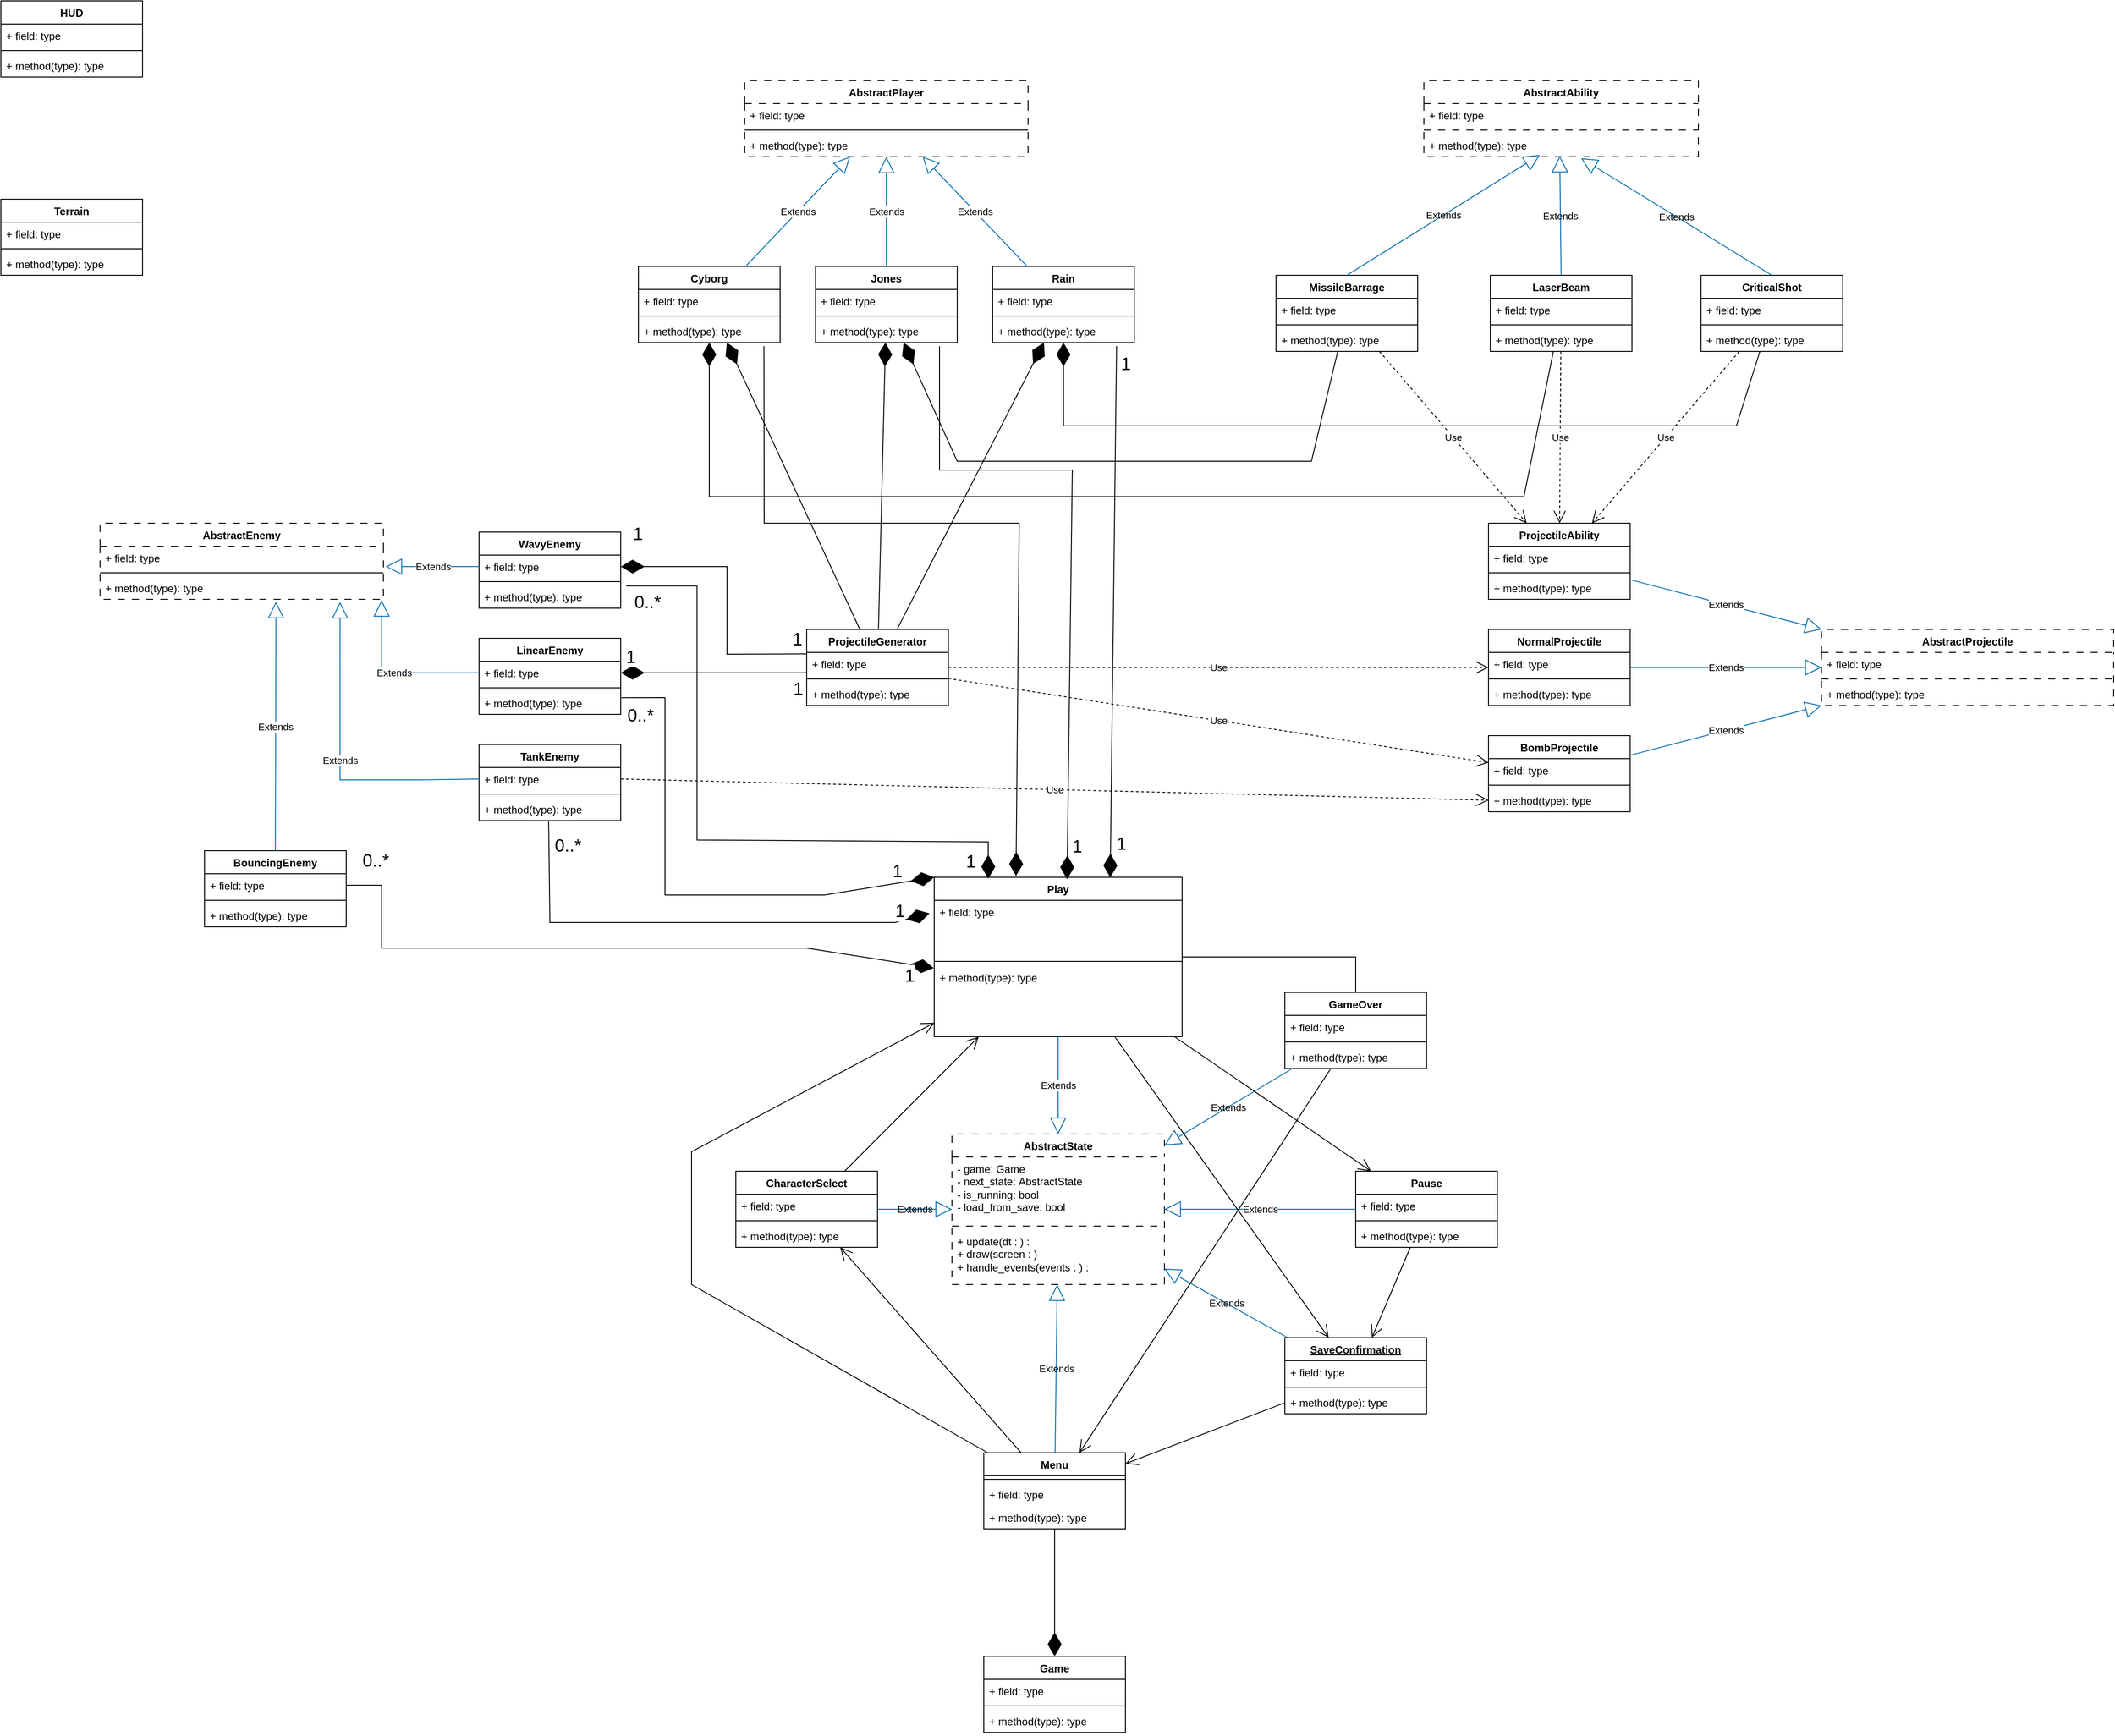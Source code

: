 <mxfile version="26.2.12">
  <diagram id="C5RBs43oDa-KdzZeNtuy" name="Page-1">
    <mxGraphModel dx="2561" dy="1127" grid="1" gridSize="10" guides="1" tooltips="1" connect="1" arrows="1" fold="1" page="1" pageScale="1" pageWidth="827" pageHeight="1169" background="none" math="0" shadow="0">
      <root>
        <mxCell id="WIyWlLk6GJQsqaUBKTNV-0" />
        <mxCell id="WIyWlLk6GJQsqaUBKTNV-1" parent="WIyWlLk6GJQsqaUBKTNV-0" />
        <mxCell id="h-SIncH39Dyfa8a2vWrz-67" value="" style="endArrow=diamondThin;endFill=1;endSize=24;html=1;rounded=0;entryX=1;entryY=0.5;entryDx=0;entryDy=0;exitX=0;exitY=0.885;exitDx=0;exitDy=0;exitPerimeter=0;" edge="1" parent="WIyWlLk6GJQsqaUBKTNV-1" source="0EwmHbK1_g-h2IZMiYUe-104" target="0EwmHbK1_g-h2IZMiYUe-136">
          <mxGeometry width="160" relative="1" as="geometry">
            <mxPoint x="-50" y="912.57" as="sourcePoint" />
            <mxPoint x="110" y="912.57" as="targetPoint" />
          </mxGeometry>
        </mxCell>
        <mxCell id="h-SIncH39Dyfa8a2vWrz-68" value="&lt;font style=&quot;font-size: 20px;&quot;&gt;1&lt;/font&gt;" style="edgeLabel;html=1;align=center;verticalAlign=middle;resizable=0;points=[];" connectable="0" vertex="1" parent="h-SIncH39Dyfa8a2vWrz-67">
          <mxGeometry x="-0.829" relative="1" as="geometry">
            <mxPoint x="8" y="17" as="offset" />
          </mxGeometry>
        </mxCell>
        <mxCell id="h-SIncH39Dyfa8a2vWrz-69" value="&lt;font style=&quot;font-size: 20px;&quot;&gt;1&lt;/font&gt;" style="edgeLabel;html=1;align=center;verticalAlign=middle;resizable=0;points=[];" connectable="0" vertex="1" parent="h-SIncH39Dyfa8a2vWrz-67">
          <mxGeometry x="0.902" relative="1" as="geometry">
            <mxPoint y="-19" as="offset" />
          </mxGeometry>
        </mxCell>
        <mxCell id="0EwmHbK1_g-h2IZMiYUe-9" value="Game" style="swimlane;fontStyle=1;align=center;verticalAlign=top;childLayout=stackLayout;horizontal=1;startSize=26;horizontalStack=0;resizeParent=1;resizeParentMax=0;resizeLast=0;collapsible=1;marginBottom=0;whiteSpace=wrap;html=1;labelBackgroundColor=none;" parent="WIyWlLk6GJQsqaUBKTNV-1" vertex="1">
          <mxGeometry x="330" y="2030" width="160" height="86" as="geometry" />
        </mxCell>
        <mxCell id="0EwmHbK1_g-h2IZMiYUe-10" value="+ field: type" style="text;strokeColor=none;fillColor=none;align=left;verticalAlign=top;spacingLeft=4;spacingRight=4;overflow=hidden;rotatable=0;points=[[0,0.5],[1,0.5]];portConstraint=eastwest;whiteSpace=wrap;html=1;labelBackgroundColor=none;" parent="0EwmHbK1_g-h2IZMiYUe-9" vertex="1">
          <mxGeometry y="26" width="160" height="26" as="geometry" />
        </mxCell>
        <mxCell id="0EwmHbK1_g-h2IZMiYUe-11" value="" style="line;strokeWidth=1;fillColor=none;align=left;verticalAlign=middle;spacingTop=-1;spacingLeft=3;spacingRight=3;rotatable=0;labelPosition=right;points=[];portConstraint=eastwest;labelBackgroundColor=none;" parent="0EwmHbK1_g-h2IZMiYUe-9" vertex="1">
          <mxGeometry y="52" width="160" height="8" as="geometry" />
        </mxCell>
        <mxCell id="0EwmHbK1_g-h2IZMiYUe-12" value="+ method(type): type" style="text;strokeColor=none;fillColor=none;align=left;verticalAlign=top;spacingLeft=4;spacingRight=4;overflow=hidden;rotatable=0;points=[[0,0.5],[1,0.5]];portConstraint=eastwest;whiteSpace=wrap;html=1;labelBackgroundColor=none;" parent="0EwmHbK1_g-h2IZMiYUe-9" vertex="1">
          <mxGeometry y="60" width="160" height="26" as="geometry" />
        </mxCell>
        <mxCell id="0EwmHbK1_g-h2IZMiYUe-25" value="AbstractState" style="swimlane;fontStyle=1;align=center;verticalAlign=top;childLayout=stackLayout;horizontal=1;startSize=26;horizontalStack=0;resizeParent=1;resizeParentMax=0;resizeLast=0;collapsible=1;marginBottom=0;whiteSpace=wrap;html=1;labelBackgroundColor=none;dashed=1;dashPattern=8 8;" parent="WIyWlLk6GJQsqaUBKTNV-1" vertex="1">
          <mxGeometry x="294" y="1440" width="240" height="170" as="geometry" />
        </mxCell>
        <mxCell id="0EwmHbK1_g-h2IZMiYUe-26" value="- game: Game&lt;div&gt;- next_state:&amp;nbsp;AbstractState&lt;br&gt;&lt;div&gt;- is_running:&amp;nbsp;bool&lt;/div&gt;&lt;/div&gt;&lt;div&gt;- load_from_save:&amp;nbsp;bool&lt;/div&gt;" style="text;strokeColor=none;fillColor=none;align=left;verticalAlign=top;spacingLeft=4;spacingRight=4;overflow=hidden;rotatable=0;points=[[0,0.5],[1,0.5]];portConstraint=eastwest;whiteSpace=wrap;html=1;labelBackgroundColor=none;" parent="0EwmHbK1_g-h2IZMiYUe-25" vertex="1">
          <mxGeometry y="26" width="240" height="74" as="geometry" />
        </mxCell>
        <mxCell id="0EwmHbK1_g-h2IZMiYUe-27" value="" style="line;strokeWidth=1;fillColor=none;align=left;verticalAlign=middle;spacingTop=-1;spacingLeft=3;spacingRight=3;rotatable=0;labelPosition=right;points=[];portConstraint=eastwest;labelBackgroundColor=none;dashed=1;dashPattern=8 8;" parent="0EwmHbK1_g-h2IZMiYUe-25" vertex="1">
          <mxGeometry y="100" width="240" height="8" as="geometry" />
        </mxCell>
        <mxCell id="0EwmHbK1_g-h2IZMiYUe-28" value="&lt;div&gt;+ update(dt : ) :&amp;nbsp;&lt;/div&gt;&lt;div&gt;+ draw(screen : )&amp;nbsp;&lt;/div&gt;&lt;div&gt;+ handle_events(events : ) :&lt;/div&gt;" style="text;strokeColor=none;fillColor=none;align=left;verticalAlign=top;spacingLeft=4;spacingRight=4;overflow=hidden;rotatable=0;points=[[0,0.5],[1,0.5]];portConstraint=eastwest;whiteSpace=wrap;html=1;labelBackgroundColor=none;" parent="0EwmHbK1_g-h2IZMiYUe-25" vertex="1">
          <mxGeometry y="108" width="240" height="62" as="geometry" />
        </mxCell>
        <mxCell id="0EwmHbK1_g-h2IZMiYUe-38" value="Menu" style="swimlane;fontStyle=1;align=center;verticalAlign=top;childLayout=stackLayout;horizontal=1;startSize=26;horizontalStack=0;resizeParent=1;resizeParentMax=0;resizeLast=0;collapsible=1;marginBottom=0;whiteSpace=wrap;html=1;labelBackgroundColor=none;" parent="WIyWlLk6GJQsqaUBKTNV-1" vertex="1">
          <mxGeometry x="330" y="1800" width="160" height="86" as="geometry" />
        </mxCell>
        <mxCell id="0EwmHbK1_g-h2IZMiYUe-40" value="" style="line;strokeWidth=1;fillColor=none;align=left;verticalAlign=middle;spacingTop=-1;spacingLeft=3;spacingRight=3;rotatable=0;labelPosition=right;points=[];portConstraint=eastwest;labelBackgroundColor=none;" parent="0EwmHbK1_g-h2IZMiYUe-38" vertex="1">
          <mxGeometry y="26" width="160" height="8" as="geometry" />
        </mxCell>
        <mxCell id="0EwmHbK1_g-h2IZMiYUe-39" value="+ field: type" style="text;strokeColor=none;fillColor=none;align=left;verticalAlign=top;spacingLeft=4;spacingRight=4;overflow=hidden;rotatable=0;points=[[0,0.5],[1,0.5]];portConstraint=eastwest;whiteSpace=wrap;html=1;labelBackgroundColor=none;" parent="0EwmHbK1_g-h2IZMiYUe-38" vertex="1">
          <mxGeometry y="34" width="160" height="26" as="geometry" />
        </mxCell>
        <mxCell id="0EwmHbK1_g-h2IZMiYUe-41" value="+ method(type): type" style="text;strokeColor=none;fillColor=none;align=left;verticalAlign=top;spacingLeft=4;spacingRight=4;overflow=hidden;rotatable=0;points=[[0,0.5],[1,0.5]];portConstraint=eastwest;whiteSpace=wrap;html=1;labelBackgroundColor=none;" parent="0EwmHbK1_g-h2IZMiYUe-38" vertex="1">
          <mxGeometry y="60" width="160" height="26" as="geometry" />
        </mxCell>
        <mxCell id="0EwmHbK1_g-h2IZMiYUe-42" value="Play" style="swimlane;fontStyle=1;align=center;verticalAlign=top;childLayout=stackLayout;horizontal=1;startSize=26;horizontalStack=0;resizeParent=1;resizeParentMax=0;resizeLast=0;collapsible=1;marginBottom=0;whiteSpace=wrap;html=1;labelBackgroundColor=none;" parent="WIyWlLk6GJQsqaUBKTNV-1" vertex="1">
          <mxGeometry x="274" y="1150" width="280" height="180" as="geometry" />
        </mxCell>
        <mxCell id="0EwmHbK1_g-h2IZMiYUe-43" value="+ field: type" style="text;strokeColor=none;fillColor=none;align=left;verticalAlign=top;spacingLeft=4;spacingRight=4;overflow=hidden;rotatable=0;points=[[0,0.5],[1,0.5]];portConstraint=eastwest;whiteSpace=wrap;html=1;labelBackgroundColor=none;" parent="0EwmHbK1_g-h2IZMiYUe-42" vertex="1">
          <mxGeometry y="26" width="280" height="64" as="geometry" />
        </mxCell>
        <mxCell id="0EwmHbK1_g-h2IZMiYUe-44" value="" style="line;strokeWidth=1;fillColor=none;align=left;verticalAlign=middle;spacingTop=-1;spacingLeft=3;spacingRight=3;rotatable=0;labelPosition=right;points=[];portConstraint=eastwest;labelBackgroundColor=none;" parent="0EwmHbK1_g-h2IZMiYUe-42" vertex="1">
          <mxGeometry y="90" width="280" height="10" as="geometry" />
        </mxCell>
        <mxCell id="0EwmHbK1_g-h2IZMiYUe-45" value="+ method(type): type" style="text;strokeColor=none;fillColor=none;align=left;verticalAlign=top;spacingLeft=4;spacingRight=4;overflow=hidden;rotatable=0;points=[[0,0.5],[1,0.5]];portConstraint=eastwest;whiteSpace=wrap;html=1;labelBackgroundColor=none;" parent="0EwmHbK1_g-h2IZMiYUe-42" vertex="1">
          <mxGeometry y="100" width="280" height="80" as="geometry" />
        </mxCell>
        <mxCell id="0EwmHbK1_g-h2IZMiYUe-46" value="Pause" style="swimlane;fontStyle=1;align=center;verticalAlign=top;childLayout=stackLayout;horizontal=1;startSize=26;horizontalStack=0;resizeParent=1;resizeParentMax=0;resizeLast=0;collapsible=1;marginBottom=0;whiteSpace=wrap;html=1;labelBackgroundColor=none;" parent="WIyWlLk6GJQsqaUBKTNV-1" vertex="1">
          <mxGeometry x="750" y="1482" width="160" height="86" as="geometry" />
        </mxCell>
        <mxCell id="0EwmHbK1_g-h2IZMiYUe-47" value="+ field: type" style="text;strokeColor=none;fillColor=none;align=left;verticalAlign=top;spacingLeft=4;spacingRight=4;overflow=hidden;rotatable=0;points=[[0,0.5],[1,0.5]];portConstraint=eastwest;whiteSpace=wrap;html=1;labelBackgroundColor=none;" parent="0EwmHbK1_g-h2IZMiYUe-46" vertex="1">
          <mxGeometry y="26" width="160" height="26" as="geometry" />
        </mxCell>
        <mxCell id="0EwmHbK1_g-h2IZMiYUe-48" value="" style="line;strokeWidth=1;fillColor=none;align=left;verticalAlign=middle;spacingTop=-1;spacingLeft=3;spacingRight=3;rotatable=0;labelPosition=right;points=[];portConstraint=eastwest;labelBackgroundColor=none;" parent="0EwmHbK1_g-h2IZMiYUe-46" vertex="1">
          <mxGeometry y="52" width="160" height="8" as="geometry" />
        </mxCell>
        <mxCell id="0EwmHbK1_g-h2IZMiYUe-49" value="+ method(type): type" style="text;strokeColor=none;fillColor=none;align=left;verticalAlign=top;spacingLeft=4;spacingRight=4;overflow=hidden;rotatable=0;points=[[0,0.5],[1,0.5]];portConstraint=eastwest;whiteSpace=wrap;html=1;labelBackgroundColor=none;" parent="0EwmHbK1_g-h2IZMiYUe-46" vertex="1">
          <mxGeometry y="60" width="160" height="26" as="geometry" />
        </mxCell>
        <mxCell id="0EwmHbK1_g-h2IZMiYUe-50" value="CharacterSelect" style="swimlane;fontStyle=1;align=center;verticalAlign=top;childLayout=stackLayout;horizontal=1;startSize=26;horizontalStack=0;resizeParent=1;resizeParentMax=0;resizeLast=0;collapsible=1;marginBottom=0;whiteSpace=wrap;html=1;labelBackgroundColor=none;" parent="WIyWlLk6GJQsqaUBKTNV-1" vertex="1">
          <mxGeometry x="50" y="1482" width="160" height="86" as="geometry" />
        </mxCell>
        <mxCell id="0EwmHbK1_g-h2IZMiYUe-51" value="+ field: type" style="text;strokeColor=none;fillColor=none;align=left;verticalAlign=top;spacingLeft=4;spacingRight=4;overflow=hidden;rotatable=0;points=[[0,0.5],[1,0.5]];portConstraint=eastwest;whiteSpace=wrap;html=1;labelBackgroundColor=none;" parent="0EwmHbK1_g-h2IZMiYUe-50" vertex="1">
          <mxGeometry y="26" width="160" height="26" as="geometry" />
        </mxCell>
        <mxCell id="0EwmHbK1_g-h2IZMiYUe-52" value="" style="line;strokeWidth=1;fillColor=none;align=left;verticalAlign=middle;spacingTop=-1;spacingLeft=3;spacingRight=3;rotatable=0;labelPosition=right;points=[];portConstraint=eastwest;labelBackgroundColor=none;" parent="0EwmHbK1_g-h2IZMiYUe-50" vertex="1">
          <mxGeometry y="52" width="160" height="8" as="geometry" />
        </mxCell>
        <mxCell id="0EwmHbK1_g-h2IZMiYUe-53" value="+ method(type): type" style="text;strokeColor=none;fillColor=none;align=left;verticalAlign=top;spacingLeft=4;spacingRight=4;overflow=hidden;rotatable=0;points=[[0,0.5],[1,0.5]];portConstraint=eastwest;whiteSpace=wrap;html=1;labelBackgroundColor=none;" parent="0EwmHbK1_g-h2IZMiYUe-50" vertex="1">
          <mxGeometry y="60" width="160" height="26" as="geometry" />
        </mxCell>
        <mxCell id="0EwmHbK1_g-h2IZMiYUe-59" value="GameOver" style="swimlane;fontStyle=1;align=center;verticalAlign=top;childLayout=stackLayout;horizontal=1;startSize=26;horizontalStack=0;resizeParent=1;resizeParentMax=0;resizeLast=0;collapsible=1;marginBottom=0;whiteSpace=wrap;html=1;labelBackgroundColor=none;" parent="WIyWlLk6GJQsqaUBKTNV-1" vertex="1">
          <mxGeometry x="670" y="1280" width="160" height="86" as="geometry" />
        </mxCell>
        <mxCell id="0EwmHbK1_g-h2IZMiYUe-60" value="+ field: type" style="text;strokeColor=none;fillColor=none;align=left;verticalAlign=top;spacingLeft=4;spacingRight=4;overflow=hidden;rotatable=0;points=[[0,0.5],[1,0.5]];portConstraint=eastwest;whiteSpace=wrap;html=1;labelBackgroundColor=none;" parent="0EwmHbK1_g-h2IZMiYUe-59" vertex="1">
          <mxGeometry y="26" width="160" height="26" as="geometry" />
        </mxCell>
        <mxCell id="0EwmHbK1_g-h2IZMiYUe-61" value="" style="line;strokeWidth=1;fillColor=none;align=left;verticalAlign=middle;spacingTop=-1;spacingLeft=3;spacingRight=3;rotatable=0;labelPosition=right;points=[];portConstraint=eastwest;labelBackgroundColor=none;" parent="0EwmHbK1_g-h2IZMiYUe-59" vertex="1">
          <mxGeometry y="52" width="160" height="8" as="geometry" />
        </mxCell>
        <mxCell id="0EwmHbK1_g-h2IZMiYUe-62" value="+ method(type): type" style="text;strokeColor=none;fillColor=none;align=left;verticalAlign=top;spacingLeft=4;spacingRight=4;overflow=hidden;rotatable=0;points=[[0,0.5],[1,0.5]];portConstraint=eastwest;whiteSpace=wrap;html=1;labelBackgroundColor=none;" parent="0EwmHbK1_g-h2IZMiYUe-59" vertex="1">
          <mxGeometry y="60" width="160" height="26" as="geometry" />
        </mxCell>
        <mxCell id="0EwmHbK1_g-h2IZMiYUe-63" value="HUD" style="swimlane;fontStyle=1;align=center;verticalAlign=top;childLayout=stackLayout;horizontal=1;startSize=26;horizontalStack=0;resizeParent=1;resizeParentMax=0;resizeLast=0;collapsible=1;marginBottom=0;whiteSpace=wrap;html=1;labelBackgroundColor=none;" parent="WIyWlLk6GJQsqaUBKTNV-1" vertex="1">
          <mxGeometry x="-780" y="160" width="160" height="86" as="geometry" />
        </mxCell>
        <mxCell id="0EwmHbK1_g-h2IZMiYUe-64" value="+ field: type" style="text;strokeColor=none;fillColor=none;align=left;verticalAlign=top;spacingLeft=4;spacingRight=4;overflow=hidden;rotatable=0;points=[[0,0.5],[1,0.5]];portConstraint=eastwest;whiteSpace=wrap;html=1;labelBackgroundColor=none;" parent="0EwmHbK1_g-h2IZMiYUe-63" vertex="1">
          <mxGeometry y="26" width="160" height="26" as="geometry" />
        </mxCell>
        <mxCell id="0EwmHbK1_g-h2IZMiYUe-65" value="" style="line;strokeWidth=1;fillColor=none;align=left;verticalAlign=middle;spacingTop=-1;spacingLeft=3;spacingRight=3;rotatable=0;labelPosition=right;points=[];portConstraint=eastwest;labelBackgroundColor=none;" parent="0EwmHbK1_g-h2IZMiYUe-63" vertex="1">
          <mxGeometry y="52" width="160" height="8" as="geometry" />
        </mxCell>
        <mxCell id="0EwmHbK1_g-h2IZMiYUe-66" value="+ method(type): type" style="text;strokeColor=none;fillColor=none;align=left;verticalAlign=top;spacingLeft=4;spacingRight=4;overflow=hidden;rotatable=0;points=[[0,0.5],[1,0.5]];portConstraint=eastwest;whiteSpace=wrap;html=1;labelBackgroundColor=none;" parent="0EwmHbK1_g-h2IZMiYUe-63" vertex="1">
          <mxGeometry y="60" width="160" height="26" as="geometry" />
        </mxCell>
        <mxCell id="0EwmHbK1_g-h2IZMiYUe-71" value="AbstractAbility" style="swimlane;fontStyle=1;align=center;verticalAlign=top;childLayout=stackLayout;horizontal=1;startSize=26;horizontalStack=0;resizeParent=1;resizeParentMax=0;resizeLast=0;collapsible=1;marginBottom=0;whiteSpace=wrap;html=1;labelBackgroundColor=none;dashed=1;dashPattern=8 8;" parent="WIyWlLk6GJQsqaUBKTNV-1" vertex="1">
          <mxGeometry x="827" y="250" width="310" height="86" as="geometry" />
        </mxCell>
        <mxCell id="0EwmHbK1_g-h2IZMiYUe-72" value="+ field: type" style="text;strokeColor=none;fillColor=none;align=left;verticalAlign=top;spacingLeft=4;spacingRight=4;overflow=hidden;rotatable=0;points=[[0,0.5],[1,0.5]];portConstraint=eastwest;whiteSpace=wrap;html=1;labelBackgroundColor=none;" parent="0EwmHbK1_g-h2IZMiYUe-71" vertex="1">
          <mxGeometry y="26" width="310" height="26" as="geometry" />
        </mxCell>
        <mxCell id="0EwmHbK1_g-h2IZMiYUe-73" value="" style="line;strokeWidth=1;fillColor=none;align=left;verticalAlign=middle;spacingTop=-1;spacingLeft=3;spacingRight=3;rotatable=0;labelPosition=right;points=[];portConstraint=eastwest;labelBackgroundColor=none;dashed=1;dashPattern=8 8;" parent="0EwmHbK1_g-h2IZMiYUe-71" vertex="1">
          <mxGeometry y="52" width="310" height="8" as="geometry" />
        </mxCell>
        <mxCell id="0EwmHbK1_g-h2IZMiYUe-74" value="+ method(type): type" style="text;strokeColor=none;fillColor=none;align=left;verticalAlign=top;spacingLeft=4;spacingRight=4;overflow=hidden;rotatable=0;points=[[0,0.5],[1,0.5]];portConstraint=eastwest;whiteSpace=wrap;html=1;labelBackgroundColor=none;" parent="0EwmHbK1_g-h2IZMiYUe-71" vertex="1">
          <mxGeometry y="60" width="310" height="26" as="geometry" />
        </mxCell>
        <mxCell id="0EwmHbK1_g-h2IZMiYUe-75" value="MissileBarrage" style="swimlane;fontStyle=1;align=center;verticalAlign=top;childLayout=stackLayout;horizontal=1;startSize=26;horizontalStack=0;resizeParent=1;resizeParentMax=0;resizeLast=0;collapsible=1;marginBottom=0;whiteSpace=wrap;html=1;labelBackgroundColor=none;" parent="WIyWlLk6GJQsqaUBKTNV-1" vertex="1">
          <mxGeometry x="660" y="470" width="160" height="86" as="geometry" />
        </mxCell>
        <mxCell id="0EwmHbK1_g-h2IZMiYUe-76" value="+ field: type" style="text;strokeColor=none;fillColor=none;align=left;verticalAlign=top;spacingLeft=4;spacingRight=4;overflow=hidden;rotatable=0;points=[[0,0.5],[1,0.5]];portConstraint=eastwest;whiteSpace=wrap;html=1;labelBackgroundColor=none;" parent="0EwmHbK1_g-h2IZMiYUe-75" vertex="1">
          <mxGeometry y="26" width="160" height="26" as="geometry" />
        </mxCell>
        <mxCell id="0EwmHbK1_g-h2IZMiYUe-77" value="" style="line;strokeWidth=1;fillColor=none;align=left;verticalAlign=middle;spacingTop=-1;spacingLeft=3;spacingRight=3;rotatable=0;labelPosition=right;points=[];portConstraint=eastwest;labelBackgroundColor=none;" parent="0EwmHbK1_g-h2IZMiYUe-75" vertex="1">
          <mxGeometry y="52" width="160" height="8" as="geometry" />
        </mxCell>
        <mxCell id="0EwmHbK1_g-h2IZMiYUe-78" value="+ method(type): type" style="text;strokeColor=none;fillColor=none;align=left;verticalAlign=top;spacingLeft=4;spacingRight=4;overflow=hidden;rotatable=0;points=[[0,0.5],[1,0.5]];portConstraint=eastwest;whiteSpace=wrap;html=1;labelBackgroundColor=none;" parent="0EwmHbK1_g-h2IZMiYUe-75" vertex="1">
          <mxGeometry y="60" width="160" height="26" as="geometry" />
        </mxCell>
        <mxCell id="0EwmHbK1_g-h2IZMiYUe-79" value="LaserBeam" style="swimlane;fontStyle=1;align=center;verticalAlign=top;childLayout=stackLayout;horizontal=1;startSize=26;horizontalStack=0;resizeParent=1;resizeParentMax=0;resizeLast=0;collapsible=1;marginBottom=0;whiteSpace=wrap;html=1;labelBackgroundColor=none;" parent="WIyWlLk6GJQsqaUBKTNV-1" vertex="1">
          <mxGeometry x="902" y="470" width="160" height="86" as="geometry" />
        </mxCell>
        <mxCell id="0EwmHbK1_g-h2IZMiYUe-80" value="+ field: type" style="text;strokeColor=none;fillColor=none;align=left;verticalAlign=top;spacingLeft=4;spacingRight=4;overflow=hidden;rotatable=0;points=[[0,0.5],[1,0.5]];portConstraint=eastwest;whiteSpace=wrap;html=1;labelBackgroundColor=none;" parent="0EwmHbK1_g-h2IZMiYUe-79" vertex="1">
          <mxGeometry y="26" width="160" height="26" as="geometry" />
        </mxCell>
        <mxCell id="0EwmHbK1_g-h2IZMiYUe-81" value="" style="line;strokeWidth=1;fillColor=none;align=left;verticalAlign=middle;spacingTop=-1;spacingLeft=3;spacingRight=3;rotatable=0;labelPosition=right;points=[];portConstraint=eastwest;labelBackgroundColor=none;" parent="0EwmHbK1_g-h2IZMiYUe-79" vertex="1">
          <mxGeometry y="52" width="160" height="8" as="geometry" />
        </mxCell>
        <mxCell id="0EwmHbK1_g-h2IZMiYUe-82" value="+ method(type): type" style="text;strokeColor=none;fillColor=none;align=left;verticalAlign=top;spacingLeft=4;spacingRight=4;overflow=hidden;rotatable=0;points=[[0,0.5],[1,0.5]];portConstraint=eastwest;whiteSpace=wrap;html=1;labelBackgroundColor=none;" parent="0EwmHbK1_g-h2IZMiYUe-79" vertex="1">
          <mxGeometry y="60" width="160" height="26" as="geometry" />
        </mxCell>
        <mxCell id="0EwmHbK1_g-h2IZMiYUe-83" value="CriticalShot" style="swimlane;fontStyle=1;align=center;verticalAlign=top;childLayout=stackLayout;horizontal=1;startSize=26;horizontalStack=0;resizeParent=1;resizeParentMax=0;resizeLast=0;collapsible=1;marginBottom=0;whiteSpace=wrap;html=1;labelBackgroundColor=none;" parent="WIyWlLk6GJQsqaUBKTNV-1" vertex="1">
          <mxGeometry x="1140" y="470" width="160" height="86" as="geometry" />
        </mxCell>
        <mxCell id="0EwmHbK1_g-h2IZMiYUe-84" value="+ field: type" style="text;strokeColor=none;fillColor=none;align=left;verticalAlign=top;spacingLeft=4;spacingRight=4;overflow=hidden;rotatable=0;points=[[0,0.5],[1,0.5]];portConstraint=eastwest;whiteSpace=wrap;html=1;labelBackgroundColor=none;" parent="0EwmHbK1_g-h2IZMiYUe-83" vertex="1">
          <mxGeometry y="26" width="160" height="26" as="geometry" />
        </mxCell>
        <mxCell id="0EwmHbK1_g-h2IZMiYUe-85" value="" style="line;strokeWidth=1;fillColor=none;align=left;verticalAlign=middle;spacingTop=-1;spacingLeft=3;spacingRight=3;rotatable=0;labelPosition=right;points=[];portConstraint=eastwest;labelBackgroundColor=none;" parent="0EwmHbK1_g-h2IZMiYUe-83" vertex="1">
          <mxGeometry y="52" width="160" height="8" as="geometry" />
        </mxCell>
        <mxCell id="0EwmHbK1_g-h2IZMiYUe-86" value="+ method(type): type" style="text;strokeColor=none;fillColor=none;align=left;verticalAlign=top;spacingLeft=4;spacingRight=4;overflow=hidden;rotatable=0;points=[[0,0.5],[1,0.5]];portConstraint=eastwest;whiteSpace=wrap;html=1;labelBackgroundColor=none;" parent="0EwmHbK1_g-h2IZMiYUe-83" vertex="1">
          <mxGeometry y="60" width="160" height="26" as="geometry" />
        </mxCell>
        <mxCell id="0EwmHbK1_g-h2IZMiYUe-87" value="AbstractProjectile" style="swimlane;fontStyle=1;align=center;verticalAlign=top;childLayout=stackLayout;horizontal=1;startSize=26;horizontalStack=0;resizeParent=1;resizeParentMax=0;resizeLast=0;collapsible=1;marginBottom=0;whiteSpace=wrap;html=1;labelBackgroundColor=none;dashed=1;dashPattern=8 8;" parent="WIyWlLk6GJQsqaUBKTNV-1" vertex="1">
          <mxGeometry x="1276" y="870" width="330" height="86" as="geometry" />
        </mxCell>
        <mxCell id="0EwmHbK1_g-h2IZMiYUe-88" value="+ field: type" style="text;strokeColor=none;fillColor=none;align=left;verticalAlign=top;spacingLeft=4;spacingRight=4;overflow=hidden;rotatable=0;points=[[0,0.5],[1,0.5]];portConstraint=eastwest;whiteSpace=wrap;html=1;labelBackgroundColor=none;" parent="0EwmHbK1_g-h2IZMiYUe-87" vertex="1">
          <mxGeometry y="26" width="330" height="26" as="geometry" />
        </mxCell>
        <mxCell id="0EwmHbK1_g-h2IZMiYUe-89" value="" style="line;strokeWidth=1;fillColor=none;align=left;verticalAlign=middle;spacingTop=-1;spacingLeft=3;spacingRight=3;rotatable=0;labelPosition=right;points=[];portConstraint=eastwest;labelBackgroundColor=none;dashed=1;dashPattern=8 8;" parent="0EwmHbK1_g-h2IZMiYUe-87" vertex="1">
          <mxGeometry y="52" width="330" height="8" as="geometry" />
        </mxCell>
        <mxCell id="0EwmHbK1_g-h2IZMiYUe-90" value="+ method(type): type" style="text;strokeColor=none;fillColor=none;align=left;verticalAlign=top;spacingLeft=4;spacingRight=4;overflow=hidden;rotatable=0;points=[[0,0.5],[1,0.5]];portConstraint=eastwest;whiteSpace=wrap;html=1;labelBackgroundColor=none;" parent="0EwmHbK1_g-h2IZMiYUe-87" vertex="1">
          <mxGeometry y="60" width="330" height="26" as="geometry" />
        </mxCell>
        <mxCell id="0EwmHbK1_g-h2IZMiYUe-91" value="BombProjectile" style="swimlane;fontStyle=1;align=center;verticalAlign=top;childLayout=stackLayout;horizontal=1;startSize=26;horizontalStack=0;resizeParent=1;resizeParentMax=0;resizeLast=0;collapsible=1;marginBottom=0;whiteSpace=wrap;html=1;labelBackgroundColor=none;" parent="WIyWlLk6GJQsqaUBKTNV-1" vertex="1">
          <mxGeometry x="900" y="990" width="160" height="86" as="geometry" />
        </mxCell>
        <mxCell id="0EwmHbK1_g-h2IZMiYUe-92" value="+ field: type" style="text;strokeColor=none;fillColor=none;align=left;verticalAlign=top;spacingLeft=4;spacingRight=4;overflow=hidden;rotatable=0;points=[[0,0.5],[1,0.5]];portConstraint=eastwest;whiteSpace=wrap;html=1;labelBackgroundColor=none;" parent="0EwmHbK1_g-h2IZMiYUe-91" vertex="1">
          <mxGeometry y="26" width="160" height="26" as="geometry" />
        </mxCell>
        <mxCell id="0EwmHbK1_g-h2IZMiYUe-93" value="" style="line;strokeWidth=1;fillColor=none;align=left;verticalAlign=middle;spacingTop=-1;spacingLeft=3;spacingRight=3;rotatable=0;labelPosition=right;points=[];portConstraint=eastwest;labelBackgroundColor=none;" parent="0EwmHbK1_g-h2IZMiYUe-91" vertex="1">
          <mxGeometry y="52" width="160" height="8" as="geometry" />
        </mxCell>
        <mxCell id="0EwmHbK1_g-h2IZMiYUe-94" value="+ method(type): type" style="text;strokeColor=none;fillColor=none;align=left;verticalAlign=top;spacingLeft=4;spacingRight=4;overflow=hidden;rotatable=0;points=[[0,0.5],[1,0.5]];portConstraint=eastwest;whiteSpace=wrap;html=1;labelBackgroundColor=none;" parent="0EwmHbK1_g-h2IZMiYUe-91" vertex="1">
          <mxGeometry y="60" width="160" height="26" as="geometry" />
        </mxCell>
        <mxCell id="0EwmHbK1_g-h2IZMiYUe-95" value="NormalProjectile" style="swimlane;fontStyle=1;align=center;verticalAlign=top;childLayout=stackLayout;horizontal=1;startSize=26;horizontalStack=0;resizeParent=1;resizeParentMax=0;resizeLast=0;collapsible=1;marginBottom=0;whiteSpace=wrap;html=1;labelBackgroundColor=none;" parent="WIyWlLk6GJQsqaUBKTNV-1" vertex="1">
          <mxGeometry x="900" y="870" width="160" height="86" as="geometry" />
        </mxCell>
        <mxCell id="0EwmHbK1_g-h2IZMiYUe-96" value="+ field: type" style="text;strokeColor=none;fillColor=none;align=left;verticalAlign=top;spacingLeft=4;spacingRight=4;overflow=hidden;rotatable=0;points=[[0,0.5],[1,0.5]];portConstraint=eastwest;whiteSpace=wrap;html=1;labelBackgroundColor=none;" parent="0EwmHbK1_g-h2IZMiYUe-95" vertex="1">
          <mxGeometry y="26" width="160" height="26" as="geometry" />
        </mxCell>
        <mxCell id="0EwmHbK1_g-h2IZMiYUe-97" value="" style="line;strokeWidth=1;fillColor=none;align=left;verticalAlign=middle;spacingTop=-1;spacingLeft=3;spacingRight=3;rotatable=0;labelPosition=right;points=[];portConstraint=eastwest;labelBackgroundColor=none;" parent="0EwmHbK1_g-h2IZMiYUe-95" vertex="1">
          <mxGeometry y="52" width="160" height="8" as="geometry" />
        </mxCell>
        <mxCell id="0EwmHbK1_g-h2IZMiYUe-98" value="+ method(type): type" style="text;strokeColor=none;fillColor=none;align=left;verticalAlign=top;spacingLeft=4;spacingRight=4;overflow=hidden;rotatable=0;points=[[0,0.5],[1,0.5]];portConstraint=eastwest;whiteSpace=wrap;html=1;labelBackgroundColor=none;" parent="0EwmHbK1_g-h2IZMiYUe-95" vertex="1">
          <mxGeometry y="60" width="160" height="26" as="geometry" />
        </mxCell>
        <mxCell id="0EwmHbK1_g-h2IZMiYUe-99" value="ProjectileAbility" style="swimlane;fontStyle=1;align=center;verticalAlign=top;childLayout=stackLayout;horizontal=1;startSize=26;horizontalStack=0;resizeParent=1;resizeParentMax=0;resizeLast=0;collapsible=1;marginBottom=0;whiteSpace=wrap;html=1;labelBackgroundColor=none;" parent="WIyWlLk6GJQsqaUBKTNV-1" vertex="1">
          <mxGeometry x="900" y="750" width="160" height="86" as="geometry" />
        </mxCell>
        <mxCell id="0EwmHbK1_g-h2IZMiYUe-100" value="+ field: type" style="text;strokeColor=none;fillColor=none;align=left;verticalAlign=top;spacingLeft=4;spacingRight=4;overflow=hidden;rotatable=0;points=[[0,0.5],[1,0.5]];portConstraint=eastwest;whiteSpace=wrap;html=1;labelBackgroundColor=none;" parent="0EwmHbK1_g-h2IZMiYUe-99" vertex="1">
          <mxGeometry y="26" width="160" height="26" as="geometry" />
        </mxCell>
        <mxCell id="0EwmHbK1_g-h2IZMiYUe-101" value="" style="line;strokeWidth=1;fillColor=none;align=left;verticalAlign=middle;spacingTop=-1;spacingLeft=3;spacingRight=3;rotatable=0;labelPosition=right;points=[];portConstraint=eastwest;labelBackgroundColor=none;" parent="0EwmHbK1_g-h2IZMiYUe-99" vertex="1">
          <mxGeometry y="52" width="160" height="8" as="geometry" />
        </mxCell>
        <mxCell id="0EwmHbK1_g-h2IZMiYUe-102" value="+ method(type): type" style="text;strokeColor=none;fillColor=none;align=left;verticalAlign=top;spacingLeft=4;spacingRight=4;overflow=hidden;rotatable=0;points=[[0,0.5],[1,0.5]];portConstraint=eastwest;whiteSpace=wrap;html=1;labelBackgroundColor=none;" parent="0EwmHbK1_g-h2IZMiYUe-99" vertex="1">
          <mxGeometry y="60" width="160" height="26" as="geometry" />
        </mxCell>
        <mxCell id="0EwmHbK1_g-h2IZMiYUe-103" value="ProjectileGenerator" style="swimlane;fontStyle=1;align=center;verticalAlign=top;childLayout=stackLayout;horizontal=1;startSize=26;horizontalStack=0;resizeParent=1;resizeParentMax=0;resizeLast=0;collapsible=1;marginBottom=0;whiteSpace=wrap;html=1;labelBackgroundColor=none;" parent="WIyWlLk6GJQsqaUBKTNV-1" vertex="1">
          <mxGeometry x="130" y="870" width="160" height="86" as="geometry" />
        </mxCell>
        <mxCell id="0EwmHbK1_g-h2IZMiYUe-104" value="+ field: type" style="text;strokeColor=none;fillColor=none;align=left;verticalAlign=top;spacingLeft=4;spacingRight=4;overflow=hidden;rotatable=0;points=[[0,0.5],[1,0.5]];portConstraint=eastwest;whiteSpace=wrap;html=1;labelBackgroundColor=none;" parent="0EwmHbK1_g-h2IZMiYUe-103" vertex="1">
          <mxGeometry y="26" width="160" height="26" as="geometry" />
        </mxCell>
        <mxCell id="0EwmHbK1_g-h2IZMiYUe-105" value="" style="line;strokeWidth=1;fillColor=none;align=left;verticalAlign=middle;spacingTop=-1;spacingLeft=3;spacingRight=3;rotatable=0;labelPosition=right;points=[];portConstraint=eastwest;labelBackgroundColor=none;" parent="0EwmHbK1_g-h2IZMiYUe-103" vertex="1">
          <mxGeometry y="52" width="160" height="8" as="geometry" />
        </mxCell>
        <mxCell id="0EwmHbK1_g-h2IZMiYUe-106" value="+ method(type): type" style="text;strokeColor=none;fillColor=none;align=left;verticalAlign=top;spacingLeft=4;spacingRight=4;overflow=hidden;rotatable=0;points=[[0,0.5],[1,0.5]];portConstraint=eastwest;whiteSpace=wrap;html=1;labelBackgroundColor=none;" parent="0EwmHbK1_g-h2IZMiYUe-103" vertex="1">
          <mxGeometry y="60" width="160" height="26" as="geometry" />
        </mxCell>
        <mxCell id="0EwmHbK1_g-h2IZMiYUe-107" value="AbstractPlayer" style="swimlane;fontStyle=1;align=center;verticalAlign=top;childLayout=stackLayout;horizontal=1;startSize=26;horizontalStack=0;resizeParent=1;resizeParentMax=0;resizeLast=0;collapsible=1;marginBottom=0;whiteSpace=wrap;html=1;labelBackgroundColor=none;dashed=1;dashPattern=8 8;" parent="WIyWlLk6GJQsqaUBKTNV-1" vertex="1">
          <mxGeometry x="60" y="250" width="320" height="86" as="geometry" />
        </mxCell>
        <mxCell id="0EwmHbK1_g-h2IZMiYUe-108" value="+ field: type" style="text;strokeColor=none;fillColor=none;align=left;verticalAlign=top;spacingLeft=4;spacingRight=4;overflow=hidden;rotatable=0;points=[[0,0.5],[1,0.5]];portConstraint=eastwest;whiteSpace=wrap;html=1;labelBackgroundColor=none;" parent="0EwmHbK1_g-h2IZMiYUe-107" vertex="1">
          <mxGeometry y="26" width="320" height="26" as="geometry" />
        </mxCell>
        <mxCell id="0EwmHbK1_g-h2IZMiYUe-109" value="" style="line;strokeWidth=1;fillColor=none;align=left;verticalAlign=middle;spacingTop=-1;spacingLeft=3;spacingRight=3;rotatable=0;labelPosition=right;points=[];portConstraint=eastwest;labelBackgroundColor=none;" parent="0EwmHbK1_g-h2IZMiYUe-107" vertex="1">
          <mxGeometry y="52" width="320" height="8" as="geometry" />
        </mxCell>
        <mxCell id="0EwmHbK1_g-h2IZMiYUe-110" value="+ method(type): type" style="text;strokeColor=none;fillColor=none;align=left;verticalAlign=top;spacingLeft=4;spacingRight=4;overflow=hidden;rotatable=0;points=[[0,0.5],[1,0.5]];portConstraint=eastwest;whiteSpace=wrap;html=1;labelBackgroundColor=none;dashed=1;dashPattern=12 12;" parent="0EwmHbK1_g-h2IZMiYUe-107" vertex="1">
          <mxGeometry y="60" width="320" height="26" as="geometry" />
        </mxCell>
        <mxCell id="0EwmHbK1_g-h2IZMiYUe-111" value="Cyborg" style="swimlane;fontStyle=1;align=center;verticalAlign=top;childLayout=stackLayout;horizontal=1;startSize=26;horizontalStack=0;resizeParent=1;resizeParentMax=0;resizeLast=0;collapsible=1;marginBottom=0;whiteSpace=wrap;html=1;labelBackgroundColor=none;" parent="WIyWlLk6GJQsqaUBKTNV-1" vertex="1">
          <mxGeometry x="-60" y="460" width="160" height="86" as="geometry" />
        </mxCell>
        <mxCell id="0EwmHbK1_g-h2IZMiYUe-112" value="+ field: type" style="text;strokeColor=none;fillColor=none;align=left;verticalAlign=top;spacingLeft=4;spacingRight=4;overflow=hidden;rotatable=0;points=[[0,0.5],[1,0.5]];portConstraint=eastwest;whiteSpace=wrap;html=1;labelBackgroundColor=none;" parent="0EwmHbK1_g-h2IZMiYUe-111" vertex="1">
          <mxGeometry y="26" width="160" height="26" as="geometry" />
        </mxCell>
        <mxCell id="0EwmHbK1_g-h2IZMiYUe-113" value="" style="line;strokeWidth=1;fillColor=none;align=left;verticalAlign=middle;spacingTop=-1;spacingLeft=3;spacingRight=3;rotatable=0;labelPosition=right;points=[];portConstraint=eastwest;labelBackgroundColor=none;" parent="0EwmHbK1_g-h2IZMiYUe-111" vertex="1">
          <mxGeometry y="52" width="160" height="8" as="geometry" />
        </mxCell>
        <mxCell id="0EwmHbK1_g-h2IZMiYUe-114" value="+ method(type): type" style="text;strokeColor=none;fillColor=none;align=left;verticalAlign=top;spacingLeft=4;spacingRight=4;overflow=hidden;rotatable=0;points=[[0,0.5],[1,0.5]];portConstraint=eastwest;whiteSpace=wrap;html=1;labelBackgroundColor=none;" parent="0EwmHbK1_g-h2IZMiYUe-111" vertex="1">
          <mxGeometry y="60" width="160" height="26" as="geometry" />
        </mxCell>
        <mxCell id="0EwmHbK1_g-h2IZMiYUe-115" value="Jones" style="swimlane;fontStyle=1;align=center;verticalAlign=top;childLayout=stackLayout;horizontal=1;startSize=26;horizontalStack=0;resizeParent=1;resizeParentMax=0;resizeLast=0;collapsible=1;marginBottom=0;whiteSpace=wrap;html=1;labelBackgroundColor=none;" parent="WIyWlLk6GJQsqaUBKTNV-1" vertex="1">
          <mxGeometry x="140" y="460" width="160" height="86" as="geometry" />
        </mxCell>
        <mxCell id="0EwmHbK1_g-h2IZMiYUe-116" value="+ field: type" style="text;strokeColor=none;fillColor=none;align=left;verticalAlign=top;spacingLeft=4;spacingRight=4;overflow=hidden;rotatable=0;points=[[0,0.5],[1,0.5]];portConstraint=eastwest;whiteSpace=wrap;html=1;labelBackgroundColor=none;" parent="0EwmHbK1_g-h2IZMiYUe-115" vertex="1">
          <mxGeometry y="26" width="160" height="26" as="geometry" />
        </mxCell>
        <mxCell id="0EwmHbK1_g-h2IZMiYUe-117" value="" style="line;strokeWidth=1;fillColor=none;align=left;verticalAlign=middle;spacingTop=-1;spacingLeft=3;spacingRight=3;rotatable=0;labelPosition=right;points=[];portConstraint=eastwest;labelBackgroundColor=none;" parent="0EwmHbK1_g-h2IZMiYUe-115" vertex="1">
          <mxGeometry y="52" width="160" height="8" as="geometry" />
        </mxCell>
        <mxCell id="0EwmHbK1_g-h2IZMiYUe-118" value="+ method(type): type" style="text;strokeColor=none;fillColor=none;align=left;verticalAlign=top;spacingLeft=4;spacingRight=4;overflow=hidden;rotatable=0;points=[[0,0.5],[1,0.5]];portConstraint=eastwest;whiteSpace=wrap;html=1;labelBackgroundColor=none;" parent="0EwmHbK1_g-h2IZMiYUe-115" vertex="1">
          <mxGeometry y="60" width="160" height="26" as="geometry" />
        </mxCell>
        <mxCell id="0EwmHbK1_g-h2IZMiYUe-119" value="Rain" style="swimlane;fontStyle=1;align=center;verticalAlign=top;childLayout=stackLayout;horizontal=1;startSize=26;horizontalStack=0;resizeParent=1;resizeParentMax=0;resizeLast=0;collapsible=1;marginBottom=0;whiteSpace=wrap;html=1;labelBackgroundColor=none;" parent="WIyWlLk6GJQsqaUBKTNV-1" vertex="1">
          <mxGeometry x="340" y="460" width="160" height="86" as="geometry" />
        </mxCell>
        <mxCell id="0EwmHbK1_g-h2IZMiYUe-120" value="+ field: type" style="text;strokeColor=none;fillColor=none;align=left;verticalAlign=top;spacingLeft=4;spacingRight=4;overflow=hidden;rotatable=0;points=[[0,0.5],[1,0.5]];portConstraint=eastwest;whiteSpace=wrap;html=1;labelBackgroundColor=none;" parent="0EwmHbK1_g-h2IZMiYUe-119" vertex="1">
          <mxGeometry y="26" width="160" height="26" as="geometry" />
        </mxCell>
        <mxCell id="0EwmHbK1_g-h2IZMiYUe-121" value="" style="line;strokeWidth=1;fillColor=none;align=left;verticalAlign=middle;spacingTop=-1;spacingLeft=3;spacingRight=3;rotatable=0;labelPosition=right;points=[];portConstraint=eastwest;labelBackgroundColor=none;" parent="0EwmHbK1_g-h2IZMiYUe-119" vertex="1">
          <mxGeometry y="52" width="160" height="8" as="geometry" />
        </mxCell>
        <mxCell id="0EwmHbK1_g-h2IZMiYUe-122" value="+ method(type): type" style="text;strokeColor=none;fillColor=none;align=left;verticalAlign=top;spacingLeft=4;spacingRight=4;overflow=hidden;rotatable=0;points=[[0,0.5],[1,0.5]];portConstraint=eastwest;whiteSpace=wrap;html=1;labelBackgroundColor=none;" parent="0EwmHbK1_g-h2IZMiYUe-119" vertex="1">
          <mxGeometry y="60" width="160" height="26" as="geometry" />
        </mxCell>
        <mxCell id="0EwmHbK1_g-h2IZMiYUe-123" value="BouncingEnemy" style="swimlane;fontStyle=1;align=center;verticalAlign=top;childLayout=stackLayout;horizontal=1;startSize=26;horizontalStack=0;resizeParent=1;resizeParentMax=0;resizeLast=0;collapsible=1;marginBottom=0;whiteSpace=wrap;html=1;labelBackgroundColor=none;" parent="WIyWlLk6GJQsqaUBKTNV-1" vertex="1">
          <mxGeometry x="-550" y="1120.0" width="160" height="86" as="geometry" />
        </mxCell>
        <mxCell id="0EwmHbK1_g-h2IZMiYUe-124" value="+ field: type" style="text;strokeColor=none;fillColor=none;align=left;verticalAlign=top;spacingLeft=4;spacingRight=4;overflow=hidden;rotatable=0;points=[[0,0.5],[1,0.5]];portConstraint=eastwest;whiteSpace=wrap;html=1;labelBackgroundColor=none;" parent="0EwmHbK1_g-h2IZMiYUe-123" vertex="1">
          <mxGeometry y="26" width="160" height="26" as="geometry" />
        </mxCell>
        <mxCell id="0EwmHbK1_g-h2IZMiYUe-125" value="" style="line;strokeWidth=1;fillColor=none;align=left;verticalAlign=middle;spacingTop=-1;spacingLeft=3;spacingRight=3;rotatable=0;labelPosition=right;points=[];portConstraint=eastwest;labelBackgroundColor=none;" parent="0EwmHbK1_g-h2IZMiYUe-123" vertex="1">
          <mxGeometry y="52" width="160" height="8" as="geometry" />
        </mxCell>
        <mxCell id="0EwmHbK1_g-h2IZMiYUe-126" value="+ method(type): type" style="text;strokeColor=none;fillColor=none;align=left;verticalAlign=top;spacingLeft=4;spacingRight=4;overflow=hidden;rotatable=0;points=[[0,0.5],[1,0.5]];portConstraint=eastwest;whiteSpace=wrap;html=1;labelBackgroundColor=none;" parent="0EwmHbK1_g-h2IZMiYUe-123" vertex="1">
          <mxGeometry y="60" width="160" height="26" as="geometry" />
        </mxCell>
        <mxCell id="0EwmHbK1_g-h2IZMiYUe-127" value="TankEnemy" style="swimlane;fontStyle=1;align=center;verticalAlign=top;childLayout=stackLayout;horizontal=1;startSize=26;horizontalStack=0;resizeParent=1;resizeParentMax=0;resizeLast=0;collapsible=1;marginBottom=0;whiteSpace=wrap;html=1;labelBackgroundColor=none;" parent="WIyWlLk6GJQsqaUBKTNV-1" vertex="1">
          <mxGeometry x="-240" y="1000.0" width="160" height="86" as="geometry" />
        </mxCell>
        <mxCell id="0EwmHbK1_g-h2IZMiYUe-128" value="+ field: type" style="text;strokeColor=none;fillColor=none;align=left;verticalAlign=top;spacingLeft=4;spacingRight=4;overflow=hidden;rotatable=0;points=[[0,0.5],[1,0.5]];portConstraint=eastwest;whiteSpace=wrap;html=1;labelBackgroundColor=none;" parent="0EwmHbK1_g-h2IZMiYUe-127" vertex="1">
          <mxGeometry y="26" width="160" height="26" as="geometry" />
        </mxCell>
        <mxCell id="0EwmHbK1_g-h2IZMiYUe-129" value="" style="line;strokeWidth=1;fillColor=none;align=left;verticalAlign=middle;spacingTop=-1;spacingLeft=3;spacingRight=3;rotatable=0;labelPosition=right;points=[];portConstraint=eastwest;labelBackgroundColor=none;" parent="0EwmHbK1_g-h2IZMiYUe-127" vertex="1">
          <mxGeometry y="52" width="160" height="8" as="geometry" />
        </mxCell>
        <mxCell id="0EwmHbK1_g-h2IZMiYUe-130" value="+ method(type): type" style="text;strokeColor=none;fillColor=none;align=left;verticalAlign=top;spacingLeft=4;spacingRight=4;overflow=hidden;rotatable=0;points=[[0,0.5],[1,0.5]];portConstraint=eastwest;whiteSpace=wrap;html=1;labelBackgroundColor=none;" parent="0EwmHbK1_g-h2IZMiYUe-127" vertex="1">
          <mxGeometry y="60" width="160" height="26" as="geometry" />
        </mxCell>
        <mxCell id="0EwmHbK1_g-h2IZMiYUe-131" value="WavyEnemy" style="swimlane;fontStyle=1;align=center;verticalAlign=top;childLayout=stackLayout;horizontal=1;startSize=26;horizontalStack=0;resizeParent=1;resizeParentMax=0;resizeLast=0;collapsible=1;marginBottom=0;whiteSpace=wrap;html=1;labelBackgroundColor=none;" parent="WIyWlLk6GJQsqaUBKTNV-1" vertex="1">
          <mxGeometry x="-240" y="760.0" width="160" height="86" as="geometry" />
        </mxCell>
        <mxCell id="0EwmHbK1_g-h2IZMiYUe-132" value="+ field: type" style="text;strokeColor=none;fillColor=none;align=left;verticalAlign=top;spacingLeft=4;spacingRight=4;overflow=hidden;rotatable=0;points=[[0,0.5],[1,0.5]];portConstraint=eastwest;whiteSpace=wrap;html=1;labelBackgroundColor=none;" parent="0EwmHbK1_g-h2IZMiYUe-131" vertex="1">
          <mxGeometry y="26" width="160" height="26" as="geometry" />
        </mxCell>
        <mxCell id="0EwmHbK1_g-h2IZMiYUe-133" value="" style="line;strokeWidth=1;fillColor=none;align=left;verticalAlign=middle;spacingTop=-1;spacingLeft=3;spacingRight=3;rotatable=0;labelPosition=right;points=[];portConstraint=eastwest;labelBackgroundColor=none;" parent="0EwmHbK1_g-h2IZMiYUe-131" vertex="1">
          <mxGeometry y="52" width="160" height="8" as="geometry" />
        </mxCell>
        <mxCell id="0EwmHbK1_g-h2IZMiYUe-134" value="+ method(type): type" style="text;strokeColor=none;fillColor=none;align=left;verticalAlign=top;spacingLeft=4;spacingRight=4;overflow=hidden;rotatable=0;points=[[0,0.5],[1,0.5]];portConstraint=eastwest;whiteSpace=wrap;html=1;labelBackgroundColor=none;" parent="0EwmHbK1_g-h2IZMiYUe-131" vertex="1">
          <mxGeometry y="60" width="160" height="26" as="geometry" />
        </mxCell>
        <mxCell id="0EwmHbK1_g-h2IZMiYUe-135" value="LinearEnemy" style="swimlane;fontStyle=1;align=center;verticalAlign=top;childLayout=stackLayout;horizontal=1;startSize=26;horizontalStack=0;resizeParent=1;resizeParentMax=0;resizeLast=0;collapsible=1;marginBottom=0;whiteSpace=wrap;html=1;labelBackgroundColor=none;" parent="WIyWlLk6GJQsqaUBKTNV-1" vertex="1">
          <mxGeometry x="-240" y="880.0" width="160" height="86" as="geometry" />
        </mxCell>
        <mxCell id="0EwmHbK1_g-h2IZMiYUe-136" value="+ field: type" style="text;strokeColor=none;fillColor=none;align=left;verticalAlign=top;spacingLeft=4;spacingRight=4;overflow=hidden;rotatable=0;points=[[0,0.5],[1,0.5]];portConstraint=eastwest;whiteSpace=wrap;html=1;labelBackgroundColor=none;" parent="0EwmHbK1_g-h2IZMiYUe-135" vertex="1">
          <mxGeometry y="26" width="160" height="26" as="geometry" />
        </mxCell>
        <mxCell id="0EwmHbK1_g-h2IZMiYUe-137" value="" style="line;strokeWidth=1;fillColor=none;align=left;verticalAlign=middle;spacingTop=-1;spacingLeft=3;spacingRight=3;rotatable=0;labelPosition=right;points=[];portConstraint=eastwest;labelBackgroundColor=none;" parent="0EwmHbK1_g-h2IZMiYUe-135" vertex="1">
          <mxGeometry y="52" width="160" height="8" as="geometry" />
        </mxCell>
        <mxCell id="0EwmHbK1_g-h2IZMiYUe-138" value="+ method(type): type" style="text;strokeColor=none;fillColor=none;align=left;verticalAlign=top;spacingLeft=4;spacingRight=4;overflow=hidden;rotatable=0;points=[[0,0.5],[1,0.5]];portConstraint=eastwest;whiteSpace=wrap;html=1;labelBackgroundColor=none;" parent="0EwmHbK1_g-h2IZMiYUe-135" vertex="1">
          <mxGeometry y="60" width="160" height="26" as="geometry" />
        </mxCell>
        <mxCell id="0EwmHbK1_g-h2IZMiYUe-139" value="AbstractEnemy" style="swimlane;fontStyle=1;align=center;verticalAlign=top;childLayout=stackLayout;horizontal=1;startSize=26;horizontalStack=0;resizeParent=1;resizeParentMax=0;resizeLast=0;collapsible=1;marginBottom=0;whiteSpace=wrap;html=1;labelBackgroundColor=none;dashed=1;dashPattern=8 8;" parent="WIyWlLk6GJQsqaUBKTNV-1" vertex="1">
          <mxGeometry x="-668" y="750" width="320" height="86" as="geometry" />
        </mxCell>
        <mxCell id="0EwmHbK1_g-h2IZMiYUe-140" value="+ field: type" style="text;strokeColor=none;fillColor=none;align=left;verticalAlign=top;spacingLeft=4;spacingRight=4;overflow=hidden;rotatable=0;points=[[0,0.5],[1,0.5]];portConstraint=eastwest;whiteSpace=wrap;html=1;labelBackgroundColor=none;" parent="0EwmHbK1_g-h2IZMiYUe-139" vertex="1">
          <mxGeometry y="26" width="320" height="26" as="geometry" />
        </mxCell>
        <mxCell id="0EwmHbK1_g-h2IZMiYUe-141" value="" style="line;strokeWidth=1;fillColor=none;align=left;verticalAlign=middle;spacingTop=-1;spacingLeft=3;spacingRight=3;rotatable=0;labelPosition=right;points=[];portConstraint=eastwest;labelBackgroundColor=none;" parent="0EwmHbK1_g-h2IZMiYUe-139" vertex="1">
          <mxGeometry y="52" width="320" height="8" as="geometry" />
        </mxCell>
        <mxCell id="0EwmHbK1_g-h2IZMiYUe-142" value="+ method(type): type" style="text;strokeColor=none;fillColor=none;align=left;verticalAlign=top;spacingLeft=4;spacingRight=4;overflow=hidden;rotatable=0;points=[[0,0.5],[1,0.5]];portConstraint=eastwest;whiteSpace=wrap;html=1;labelBackgroundColor=none;" parent="0EwmHbK1_g-h2IZMiYUe-139" vertex="1">
          <mxGeometry y="60" width="320" height="26" as="geometry" />
        </mxCell>
        <mxCell id="0EwmHbK1_g-h2IZMiYUe-144" value="Extends" style="endArrow=block;endSize=16;endFill=0;html=1;rounded=0;labelBackgroundColor=none;fontColor=default;fillColor=#1ba1e2;strokeColor=#006EAF;" parent="WIyWlLk6GJQsqaUBKTNV-1" source="0EwmHbK1_g-h2IZMiYUe-50" target="0EwmHbK1_g-h2IZMiYUe-25" edge="1">
          <mxGeometry width="160" relative="1" as="geometry">
            <mxPoint x="-255" y="2333.95" as="sourcePoint" />
            <mxPoint x="-55" y="2223.95" as="targetPoint" />
          </mxGeometry>
        </mxCell>
        <mxCell id="0EwmHbK1_g-h2IZMiYUe-147" value="Extends" style="endArrow=block;endSize=16;endFill=0;html=1;rounded=0;labelBackgroundColor=none;fontColor=default;fillColor=#1ba1e2;strokeColor=#006EAF;" parent="WIyWlLk6GJQsqaUBKTNV-1" source="0EwmHbK1_g-h2IZMiYUe-55" target="0EwmHbK1_g-h2IZMiYUe-25" edge="1">
          <mxGeometry width="160" relative="1" as="geometry">
            <mxPoint x="555" y="2329.95" as="sourcePoint" />
            <mxPoint x="715" y="2329.95" as="targetPoint" />
          </mxGeometry>
        </mxCell>
        <mxCell id="0EwmHbK1_g-h2IZMiYUe-148" value="Extends" style="endArrow=block;endSize=16;endFill=0;html=1;rounded=0;labelBackgroundColor=none;fontColor=default;fillColor=#1ba1e2;strokeColor=#006EAF;" parent="WIyWlLk6GJQsqaUBKTNV-1" source="0EwmHbK1_g-h2IZMiYUe-59" target="0EwmHbK1_g-h2IZMiYUe-25" edge="1">
          <mxGeometry width="160" relative="1" as="geometry">
            <mxPoint x="315" y="2333.95" as="sourcePoint" />
            <mxPoint x="475" y="2333.95" as="targetPoint" />
          </mxGeometry>
        </mxCell>
        <mxCell id="0EwmHbK1_g-h2IZMiYUe-150" value="Extends" style="endArrow=block;endSize=16;endFill=0;html=1;rounded=0;labelBackgroundColor=none;fontColor=default;fillColor=#1ba1e2;strokeColor=#006EAF;" parent="WIyWlLk6GJQsqaUBKTNV-1" source="0EwmHbK1_g-h2IZMiYUe-38" target="0EwmHbK1_g-h2IZMiYUe-25" edge="1">
          <mxGeometry width="160" relative="1" as="geometry">
            <mxPoint x="-615" y="2319.24" as="sourcePoint" />
            <mxPoint x="-455" y="2319.24" as="targetPoint" />
          </mxGeometry>
        </mxCell>
        <mxCell id="0EwmHbK1_g-h2IZMiYUe-152" value="Terrain" style="swimlane;fontStyle=1;align=center;verticalAlign=top;childLayout=stackLayout;horizontal=1;startSize=26;horizontalStack=0;resizeParent=1;resizeParentMax=0;resizeLast=0;collapsible=1;marginBottom=0;whiteSpace=wrap;html=1;labelBackgroundColor=none;" parent="WIyWlLk6GJQsqaUBKTNV-1" vertex="1">
          <mxGeometry x="-780" y="384" width="160" height="86" as="geometry" />
        </mxCell>
        <mxCell id="0EwmHbK1_g-h2IZMiYUe-153" value="+ field: type" style="text;strokeColor=none;fillColor=none;align=left;verticalAlign=top;spacingLeft=4;spacingRight=4;overflow=hidden;rotatable=0;points=[[0,0.5],[1,0.5]];portConstraint=eastwest;whiteSpace=wrap;html=1;labelBackgroundColor=none;" parent="0EwmHbK1_g-h2IZMiYUe-152" vertex="1">
          <mxGeometry y="26" width="160" height="26" as="geometry" />
        </mxCell>
        <mxCell id="0EwmHbK1_g-h2IZMiYUe-154" value="" style="line;strokeWidth=1;fillColor=none;align=left;verticalAlign=middle;spacingTop=-1;spacingLeft=3;spacingRight=3;rotatable=0;labelPosition=right;points=[];portConstraint=eastwest;labelBackgroundColor=none;" parent="0EwmHbK1_g-h2IZMiYUe-152" vertex="1">
          <mxGeometry y="52" width="160" height="8" as="geometry" />
        </mxCell>
        <mxCell id="0EwmHbK1_g-h2IZMiYUe-155" value="+ method(type): type" style="text;strokeColor=none;fillColor=none;align=left;verticalAlign=top;spacingLeft=4;spacingRight=4;overflow=hidden;rotatable=0;points=[[0,0.5],[1,0.5]];portConstraint=eastwest;whiteSpace=wrap;html=1;labelBackgroundColor=none;" parent="0EwmHbK1_g-h2IZMiYUe-152" vertex="1">
          <mxGeometry y="60" width="160" height="26" as="geometry" />
        </mxCell>
        <mxCell id="h-SIncH39Dyfa8a2vWrz-3" value="Extends" style="endArrow=block;endSize=16;endFill=0;html=1;rounded=0;exitX=0.5;exitY=0;exitDx=0;exitDy=0;labelBackgroundColor=none;fontColor=default;fillColor=#1ba1e2;strokeColor=#006EAF;" edge="1" parent="WIyWlLk6GJQsqaUBKTNV-1" source="0EwmHbK1_g-h2IZMiYUe-75">
          <mxGeometry width="160" relative="1" as="geometry">
            <mxPoint x="970" y="430" as="sourcePoint" />
            <mxPoint x="958" y="334" as="targetPoint" />
          </mxGeometry>
        </mxCell>
        <mxCell id="h-SIncH39Dyfa8a2vWrz-4" value="Extends" style="endArrow=block;endSize=16;endFill=0;html=1;rounded=0;exitX=0.5;exitY=0;exitDx=0;exitDy=0;entryX=0.495;entryY=0.966;entryDx=0;entryDy=0;entryPerimeter=0;labelBackgroundColor=none;fontColor=default;fillColor=#1ba1e2;strokeColor=#006EAF;" edge="1" parent="WIyWlLk6GJQsqaUBKTNV-1" source="0EwmHbK1_g-h2IZMiYUe-79" target="0EwmHbK1_g-h2IZMiYUe-74">
          <mxGeometry width="160" relative="1" as="geometry">
            <mxPoint x="970" y="430" as="sourcePoint" />
            <mxPoint x="982" y="340" as="targetPoint" />
          </mxGeometry>
        </mxCell>
        <mxCell id="h-SIncH39Dyfa8a2vWrz-5" value="Extends" style="endArrow=block;endSize=16;endFill=0;html=1;rounded=0;exitX=0.5;exitY=0;exitDx=0;exitDy=0;entryX=0.573;entryY=1.068;entryDx=0;entryDy=0;entryPerimeter=0;labelBackgroundColor=none;fontColor=default;fillColor=#1ba1e2;strokeColor=#006EAF;" edge="1" parent="WIyWlLk6GJQsqaUBKTNV-1" source="0EwmHbK1_g-h2IZMiYUe-83" target="0EwmHbK1_g-h2IZMiYUe-74">
          <mxGeometry width="160" relative="1" as="geometry">
            <mxPoint x="970" y="430" as="sourcePoint" />
            <mxPoint x="1130" y="430" as="targetPoint" />
          </mxGeometry>
        </mxCell>
        <mxCell id="Jew1sx4pPpGKJ6Vumhpc-2" value="" style="endArrow=diamondThin;endFill=1;endSize=24;html=1;rounded=0;" edge="1" parent="WIyWlLk6GJQsqaUBKTNV-1" source="0EwmHbK1_g-h2IZMiYUe-38" target="0EwmHbK1_g-h2IZMiYUe-9">
          <mxGeometry width="160" relative="1" as="geometry">
            <mxPoint x="-135" y="1874" as="sourcePoint" />
            <mxPoint x="595" y="2374" as="targetPoint" />
          </mxGeometry>
        </mxCell>
        <mxCell id="h-SIncH39Dyfa8a2vWrz-14" value="Extends" style="endArrow=block;endSize=16;endFill=0;html=1;rounded=0;exitX=0;exitY=0.5;exitDx=0;exitDy=0;fillColor=#1ba1e2;strokeColor=#006EAF;" edge="1" parent="WIyWlLk6GJQsqaUBKTNV-1" source="0EwmHbK1_g-h2IZMiYUe-136">
          <mxGeometry width="160" relative="1" as="geometry">
            <mxPoint x="-842" y="930.0" as="sourcePoint" />
            <mxPoint x="-350" y="837" as="targetPoint" />
            <Array as="points">
              <mxPoint x="-350" y="919" />
            </Array>
          </mxGeometry>
        </mxCell>
        <mxCell id="Jew1sx4pPpGKJ6Vumhpc-8" value="Extends" style="endArrow=block;endSize=16;endFill=0;html=1;rounded=0;fillColor=#1ba1e2;strokeColor=#006EAF;" edge="1" parent="WIyWlLk6GJQsqaUBKTNV-1" source="0EwmHbK1_g-h2IZMiYUe-111" target="0EwmHbK1_g-h2IZMiYUe-107">
          <mxGeometry width="160" relative="1" as="geometry">
            <mxPoint x="-10" y="400" as="sourcePoint" />
            <mxPoint x="150" y="400" as="targetPoint" />
          </mxGeometry>
        </mxCell>
        <mxCell id="h-SIncH39Dyfa8a2vWrz-15" value="Extends" style="endArrow=block;endSize=16;endFill=0;html=1;rounded=0;exitX=0;exitY=0.5;exitDx=0;exitDy=0;entryX=1.008;entryY=0.885;entryDx=0;entryDy=0;entryPerimeter=0;fillColor=#1ba1e2;strokeColor=#006EAF;" edge="1" parent="WIyWlLk6GJQsqaUBKTNV-1" source="0EwmHbK1_g-h2IZMiYUe-132" target="0EwmHbK1_g-h2IZMiYUe-140">
          <mxGeometry width="160" relative="1" as="geometry">
            <mxPoint x="-585" y="880.0" as="sourcePoint" />
            <mxPoint x="-425" y="880.0" as="targetPoint" />
          </mxGeometry>
        </mxCell>
        <mxCell id="Jew1sx4pPpGKJ6Vumhpc-9" value="Extends" style="endArrow=block;endSize=16;endFill=0;html=1;rounded=0;fillColor=#1ba1e2;strokeColor=#006EAF;" edge="1" parent="WIyWlLk6GJQsqaUBKTNV-1" source="0EwmHbK1_g-h2IZMiYUe-115" target="0EwmHbK1_g-h2IZMiYUe-107">
          <mxGeometry width="160" relative="1" as="geometry">
            <mxPoint x="140" y="416.5" as="sourcePoint" />
            <mxPoint x="300" y="416.5" as="targetPoint" />
          </mxGeometry>
        </mxCell>
        <mxCell id="h-SIncH39Dyfa8a2vWrz-19" value="Extends" style="endArrow=block;endSize=16;endFill=0;html=1;rounded=0;entryX=0.847;entryY=1.115;entryDx=0;entryDy=0;entryPerimeter=0;exitX=0;exitY=0.5;exitDx=0;exitDy=0;fillColor=#1ba1e2;strokeColor=#006EAF;" edge="1" parent="WIyWlLk6GJQsqaUBKTNV-1" source="0EwmHbK1_g-h2IZMiYUe-128" target="0EwmHbK1_g-h2IZMiYUe-142">
          <mxGeometry width="160" relative="1" as="geometry">
            <mxPoint x="-240" y="1090" as="sourcePoint" />
            <mxPoint x="-490" y="840" as="targetPoint" />
            <Array as="points">
              <mxPoint x="-310" y="1040" />
              <mxPoint x="-397" y="1040" />
            </Array>
          </mxGeometry>
        </mxCell>
        <mxCell id="Jew1sx4pPpGKJ6Vumhpc-10" value="Extends" style="endArrow=block;endSize=16;endFill=0;html=1;rounded=0;fillColor=#1ba1e2;strokeColor=#006EAF;" edge="1" parent="WIyWlLk6GJQsqaUBKTNV-1" source="0EwmHbK1_g-h2IZMiYUe-119" target="0EwmHbK1_g-h2IZMiYUe-107">
          <mxGeometry width="160" relative="1" as="geometry">
            <mxPoint x="370" y="410" as="sourcePoint" />
            <mxPoint x="530" y="410" as="targetPoint" />
          </mxGeometry>
        </mxCell>
        <mxCell id="h-SIncH39Dyfa8a2vWrz-20" value="Extends" style="endArrow=block;endSize=16;endFill=0;html=1;rounded=0;exitX=0.5;exitY=0;exitDx=0;exitDy=0;entryX=0.621;entryY=1.106;entryDx=0;entryDy=0;entryPerimeter=0;fillColor=#1ba1e2;strokeColor=#006EAF;" edge="1" parent="WIyWlLk6GJQsqaUBKTNV-1" source="0EwmHbK1_g-h2IZMiYUe-123" target="0EwmHbK1_g-h2IZMiYUe-142">
          <mxGeometry width="160" relative="1" as="geometry">
            <mxPoint x="-298" y="900.0" as="sourcePoint" />
            <mxPoint x="-570" y="840" as="targetPoint" />
          </mxGeometry>
        </mxCell>
        <mxCell id="Jew1sx4pPpGKJ6Vumhpc-11" value="" style="endArrow=diamondThin;endFill=1;endSize=24;html=1;rounded=0;" edge="1" parent="WIyWlLk6GJQsqaUBKTNV-1" source="0EwmHbK1_g-h2IZMiYUe-83" target="0EwmHbK1_g-h2IZMiYUe-119">
          <mxGeometry width="160" relative="1" as="geometry">
            <mxPoint x="210" y="770" as="sourcePoint" />
            <mxPoint x="370" y="770" as="targetPoint" />
            <Array as="points">
              <mxPoint x="1180" y="640" />
              <mxPoint x="860" y="640" />
              <mxPoint x="420" y="640" />
            </Array>
          </mxGeometry>
        </mxCell>
        <mxCell id="Jew1sx4pPpGKJ6Vumhpc-12" value="" style="endArrow=diamondThin;endFill=1;endSize=24;html=1;rounded=0;" edge="1" parent="WIyWlLk6GJQsqaUBKTNV-1" source="0EwmHbK1_g-h2IZMiYUe-75" target="0EwmHbK1_g-h2IZMiYUe-115">
          <mxGeometry width="160" relative="1" as="geometry">
            <mxPoint x="230" y="740" as="sourcePoint" />
            <mxPoint x="390" y="740" as="targetPoint" />
            <Array as="points">
              <mxPoint x="700" y="680" />
              <mxPoint x="520" y="680" />
              <mxPoint x="300" y="680" />
            </Array>
          </mxGeometry>
        </mxCell>
        <mxCell id="Jew1sx4pPpGKJ6Vumhpc-13" value="" style="endArrow=diamondThin;endFill=1;endSize=24;html=1;rounded=0;" edge="1" parent="WIyWlLk6GJQsqaUBKTNV-1" source="0EwmHbK1_g-h2IZMiYUe-79" target="0EwmHbK1_g-h2IZMiYUe-111">
          <mxGeometry width="160" relative="1" as="geometry">
            <mxPoint x="130" y="660" as="sourcePoint" />
            <mxPoint x="290" y="660" as="targetPoint" />
            <Array as="points">
              <mxPoint x="940" y="720" />
              <mxPoint x="520" y="720" />
              <mxPoint x="20" y="720" />
            </Array>
          </mxGeometry>
        </mxCell>
        <mxCell id="Jew1sx4pPpGKJ6Vumhpc-16" value="" style="endArrow=diamondThin;endFill=1;endSize=24;html=1;rounded=0;" edge="1" parent="WIyWlLk6GJQsqaUBKTNV-1" source="0EwmHbK1_g-h2IZMiYUe-103" target="0EwmHbK1_g-h2IZMiYUe-111">
          <mxGeometry width="160" relative="1" as="geometry">
            <mxPoint x="-110" y="760" as="sourcePoint" />
            <mxPoint x="50" y="760" as="targetPoint" />
          </mxGeometry>
        </mxCell>
        <mxCell id="Jew1sx4pPpGKJ6Vumhpc-17" value="" style="endArrow=diamondThin;endFill=1;endSize=24;html=1;rounded=0;" edge="1" parent="WIyWlLk6GJQsqaUBKTNV-1" source="0EwmHbK1_g-h2IZMiYUe-103" target="0EwmHbK1_g-h2IZMiYUe-115">
          <mxGeometry width="160" relative="1" as="geometry">
            <mxPoint x="240" y="720" as="sourcePoint" />
            <mxPoint x="400" y="720" as="targetPoint" />
          </mxGeometry>
        </mxCell>
        <mxCell id="Jew1sx4pPpGKJ6Vumhpc-18" value="" style="endArrow=diamondThin;endFill=1;endSize=24;html=1;rounded=0;" edge="1" parent="WIyWlLk6GJQsqaUBKTNV-1" source="0EwmHbK1_g-h2IZMiYUe-103" target="0EwmHbK1_g-h2IZMiYUe-119">
          <mxGeometry width="160" relative="1" as="geometry">
            <mxPoint x="240" y="720" as="sourcePoint" />
            <mxPoint x="400" y="720" as="targetPoint" />
          </mxGeometry>
        </mxCell>
        <mxCell id="Jew1sx4pPpGKJ6Vumhpc-19" value="Use" style="endArrow=open;endSize=12;dashed=1;html=1;rounded=0;" edge="1" parent="WIyWlLk6GJQsqaUBKTNV-1" source="0EwmHbK1_g-h2IZMiYUe-79" target="0EwmHbK1_g-h2IZMiYUe-99">
          <mxGeometry width="160" relative="1" as="geometry">
            <mxPoint x="830" y="760" as="sourcePoint" />
            <mxPoint x="990" y="760" as="targetPoint" />
          </mxGeometry>
        </mxCell>
        <mxCell id="Jew1sx4pPpGKJ6Vumhpc-20" value="Use" style="endArrow=open;endSize=12;dashed=1;html=1;rounded=0;" edge="1" parent="WIyWlLk6GJQsqaUBKTNV-1" source="0EwmHbK1_g-h2IZMiYUe-75" target="0EwmHbK1_g-h2IZMiYUe-99">
          <mxGeometry width="160" relative="1" as="geometry">
            <mxPoint x="870" y="770" as="sourcePoint" />
            <mxPoint x="1030" y="770" as="targetPoint" />
          </mxGeometry>
        </mxCell>
        <mxCell id="Jew1sx4pPpGKJ6Vumhpc-21" value="Use" style="endArrow=open;endSize=12;dashed=1;html=1;rounded=0;" edge="1" parent="WIyWlLk6GJQsqaUBKTNV-1" source="0EwmHbK1_g-h2IZMiYUe-83" target="0EwmHbK1_g-h2IZMiYUe-99">
          <mxGeometry width="160" relative="1" as="geometry">
            <mxPoint x="870" y="770" as="sourcePoint" />
            <mxPoint x="1030" y="770" as="targetPoint" />
          </mxGeometry>
        </mxCell>
        <mxCell id="h-SIncH39Dyfa8a2vWrz-31" value="Use" style="endArrow=open;endSize=12;dashed=1;html=1;rounded=0;entryX=0;entryY=0.5;entryDx=0;entryDy=0;exitX=1;exitY=0.5;exitDx=0;exitDy=0;" edge="1" parent="WIyWlLk6GJQsqaUBKTNV-1" source="0EwmHbK1_g-h2IZMiYUe-128" target="0EwmHbK1_g-h2IZMiYUe-94">
          <mxGeometry width="160" relative="1" as="geometry">
            <mxPoint x="-380" y="1027" as="sourcePoint" />
            <mxPoint x="860" y="1080" as="targetPoint" />
            <Array as="points" />
          </mxGeometry>
        </mxCell>
        <mxCell id="Jew1sx4pPpGKJ6Vumhpc-22" value="Extends" style="endArrow=block;endSize=16;endFill=0;html=1;rounded=0;fillColor=#1ba1e2;strokeColor=#006EAF;" edge="1" parent="WIyWlLk6GJQsqaUBKTNV-1" source="0EwmHbK1_g-h2IZMiYUe-99" target="0EwmHbK1_g-h2IZMiYUe-87">
          <mxGeometry width="160" relative="1" as="geometry">
            <mxPoint x="920" y="910" as="sourcePoint" />
            <mxPoint x="1080" y="910" as="targetPoint" />
          </mxGeometry>
        </mxCell>
        <mxCell id="Jew1sx4pPpGKJ6Vumhpc-24" value="Extends" style="endArrow=block;endSize=16;endFill=0;html=1;rounded=0;fillColor=#1ba1e2;strokeColor=#006EAF;" edge="1" parent="WIyWlLk6GJQsqaUBKTNV-1" source="0EwmHbK1_g-h2IZMiYUe-91" target="0EwmHbK1_g-h2IZMiYUe-87">
          <mxGeometry width="160" relative="1" as="geometry">
            <mxPoint x="920" y="910" as="sourcePoint" />
            <mxPoint x="1080" y="910" as="targetPoint" />
          </mxGeometry>
        </mxCell>
        <mxCell id="Jew1sx4pPpGKJ6Vumhpc-25" value="Extends" style="endArrow=block;endSize=16;endFill=0;html=1;rounded=0;fillColor=#1ba1e2;strokeColor=#006EAF;" edge="1" parent="WIyWlLk6GJQsqaUBKTNV-1" source="0EwmHbK1_g-h2IZMiYUe-95" target="0EwmHbK1_g-h2IZMiYUe-87">
          <mxGeometry width="160" relative="1" as="geometry">
            <mxPoint x="920" y="910" as="sourcePoint" />
            <mxPoint x="1080" y="910" as="targetPoint" />
          </mxGeometry>
        </mxCell>
        <mxCell id="Jew1sx4pPpGKJ6Vumhpc-26" value="Use" style="endArrow=open;endSize=12;dashed=1;html=1;rounded=0;" edge="1" parent="WIyWlLk6GJQsqaUBKTNV-1" source="0EwmHbK1_g-h2IZMiYUe-103" target="0EwmHbK1_g-h2IZMiYUe-95">
          <mxGeometry width="160" relative="1" as="geometry">
            <mxPoint x="350" y="870" as="sourcePoint" />
            <mxPoint x="660" y="890" as="targetPoint" />
          </mxGeometry>
        </mxCell>
        <mxCell id="Jew1sx4pPpGKJ6Vumhpc-28" value="Use" style="endArrow=open;endSize=12;dashed=1;html=1;rounded=0;" edge="1" parent="WIyWlLk6GJQsqaUBKTNV-1" source="0EwmHbK1_g-h2IZMiYUe-103" target="0EwmHbK1_g-h2IZMiYUe-91">
          <mxGeometry width="160" relative="1" as="geometry">
            <mxPoint x="500" y="890" as="sourcePoint" />
            <mxPoint x="660" y="890" as="targetPoint" />
          </mxGeometry>
        </mxCell>
        <mxCell id="0EwmHbK1_g-h2IZMiYUe-55" value="SaveConfirmation" style="swimlane;fontStyle=5;align=center;verticalAlign=top;childLayout=stackLayout;horizontal=1;startSize=26;horizontalStack=0;resizeParent=1;resizeParentMax=0;resizeLast=0;collapsible=1;marginBottom=0;whiteSpace=wrap;html=1;labelBackgroundColor=none;" parent="WIyWlLk6GJQsqaUBKTNV-1" vertex="1">
          <mxGeometry x="670" y="1670" width="160" height="86" as="geometry" />
        </mxCell>
        <mxCell id="0EwmHbK1_g-h2IZMiYUe-56" value="+ field: type" style="text;strokeColor=none;fillColor=none;align=left;verticalAlign=top;spacingLeft=4;spacingRight=4;overflow=hidden;rotatable=0;points=[[0,0.5],[1,0.5]];portConstraint=eastwest;whiteSpace=wrap;html=1;labelBackgroundColor=none;" parent="0EwmHbK1_g-h2IZMiYUe-55" vertex="1">
          <mxGeometry y="26" width="160" height="26" as="geometry" />
        </mxCell>
        <mxCell id="0EwmHbK1_g-h2IZMiYUe-57" value="" style="line;strokeWidth=1;fillColor=none;align=left;verticalAlign=middle;spacingTop=-1;spacingLeft=3;spacingRight=3;rotatable=0;labelPosition=right;points=[];portConstraint=eastwest;labelBackgroundColor=none;" parent="0EwmHbK1_g-h2IZMiYUe-55" vertex="1">
          <mxGeometry y="52" width="160" height="8" as="geometry" />
        </mxCell>
        <mxCell id="0EwmHbK1_g-h2IZMiYUe-58" value="+ method(type): type" style="text;strokeColor=none;fillColor=none;align=left;verticalAlign=top;spacingLeft=4;spacingRight=4;overflow=hidden;rotatable=0;points=[[0,0.5],[1,0.5]];portConstraint=eastwest;whiteSpace=wrap;html=1;labelBackgroundColor=none;" parent="0EwmHbK1_g-h2IZMiYUe-55" vertex="1">
          <mxGeometry y="60" width="160" height="26" as="geometry" />
        </mxCell>
        <mxCell id="h-SIncH39Dyfa8a2vWrz-51" value="" style="endArrow=diamondThin;endFill=1;endSize=24;html=1;rounded=0;entryX=1;entryY=0.5;entryDx=0;entryDy=0;exitX=0.002;exitY=0.062;exitDx=0;exitDy=0;exitPerimeter=0;" edge="1" parent="WIyWlLk6GJQsqaUBKTNV-1" source="0EwmHbK1_g-h2IZMiYUe-104" target="0EwmHbK1_g-h2IZMiYUe-132">
          <mxGeometry width="160" relative="1" as="geometry">
            <mxPoint x="50" y="790" as="sourcePoint" />
            <mxPoint x="200" y="760" as="targetPoint" />
            <Array as="points">
              <mxPoint x="40" y="898" />
              <mxPoint x="40" y="799" />
            </Array>
          </mxGeometry>
        </mxCell>
        <mxCell id="h-SIncH39Dyfa8a2vWrz-52" value="&lt;font style=&quot;font-size: 20px;&quot;&gt;1&lt;/font&gt;" style="edgeLabel;html=1;align=center;verticalAlign=middle;resizable=0;points=[];" connectable="0" vertex="1" parent="h-SIncH39Dyfa8a2vWrz-51">
          <mxGeometry x="-0.922" y="1" relative="1" as="geometry">
            <mxPoint y="-19" as="offset" />
          </mxGeometry>
        </mxCell>
        <mxCell id="h-SIncH39Dyfa8a2vWrz-53" value="&lt;font style=&quot;font-size: 20px;&quot;&gt;1&lt;/font&gt;" style="edgeLabel;html=1;align=center;verticalAlign=middle;resizable=0;points=[];" connectable="0" vertex="1" parent="h-SIncH39Dyfa8a2vWrz-51">
          <mxGeometry x="0.883" relative="1" as="geometry">
            <mxPoint y="-38" as="offset" />
          </mxGeometry>
        </mxCell>
        <mxCell id="h-SIncH39Dyfa8a2vWrz-54" value="" style="endArrow=diamondThin;endFill=1;endSize=24;html=1;rounded=0;exitX=1;exitY=0.5;exitDx=0;exitDy=0;entryX=-0.002;entryY=0.032;entryDx=0;entryDy=0;entryPerimeter=0;" edge="1" parent="WIyWlLk6GJQsqaUBKTNV-1" source="0EwmHbK1_g-h2IZMiYUe-124" target="0EwmHbK1_g-h2IZMiYUe-45">
          <mxGeometry width="160" relative="1" as="geometry">
            <mxPoint x="-340" y="1270" as="sourcePoint" />
            <mxPoint x="280" y="1270" as="targetPoint" />
            <Array as="points">
              <mxPoint x="-350" y="1159" />
              <mxPoint x="-350" y="1230" />
              <mxPoint x="130" y="1230" />
            </Array>
          </mxGeometry>
        </mxCell>
        <mxCell id="h-SIncH39Dyfa8a2vWrz-55" value="&lt;font style=&quot;font-size: 20px;&quot;&gt;1&lt;/font&gt;" style="edgeLabel;html=1;align=center;verticalAlign=middle;resizable=0;points=[];" connectable="0" vertex="1" parent="h-SIncH39Dyfa8a2vWrz-54">
          <mxGeometry x="0.952" y="3" relative="1" as="geometry">
            <mxPoint x="-11" y="13" as="offset" />
          </mxGeometry>
        </mxCell>
        <mxCell id="h-SIncH39Dyfa8a2vWrz-56" value="&lt;font style=&quot;font-size: 20px;&quot;&gt;0..*&lt;/font&gt;" style="edgeLabel;html=1;align=center;verticalAlign=middle;resizable=0;points=[];" connectable="0" vertex="1" parent="h-SIncH39Dyfa8a2vWrz-54">
          <mxGeometry x="-0.94" y="1" relative="1" as="geometry">
            <mxPoint x="11" y="-28" as="offset" />
          </mxGeometry>
        </mxCell>
        <mxCell id="h-SIncH39Dyfa8a2vWrz-57" value="" style="endArrow=diamondThin;endFill=1;endSize=24;html=1;rounded=0;exitX=0.491;exitY=0.989;exitDx=0;exitDy=0;exitPerimeter=0;entryX=-0.019;entryY=0.231;entryDx=0;entryDy=0;entryPerimeter=0;" edge="1" parent="WIyWlLk6GJQsqaUBKTNV-1" source="0EwmHbK1_g-h2IZMiYUe-130" target="0EwmHbK1_g-h2IZMiYUe-43">
          <mxGeometry width="160" relative="1" as="geometry">
            <mxPoint x="-160" y="1090" as="sourcePoint" />
            <mxPoint x="290" y="1230" as="targetPoint" />
            <Array as="points">
              <mxPoint x="-160" y="1201" />
              <mxPoint x="230" y="1201" />
            </Array>
          </mxGeometry>
        </mxCell>
        <mxCell id="h-SIncH39Dyfa8a2vWrz-59" value="&lt;font style=&quot;font-size: 20px;&quot;&gt;0..*&lt;/font&gt;" style="edgeLabel;html=1;align=center;verticalAlign=middle;resizable=0;points=[];" connectable="0" vertex="1" parent="h-SIncH39Dyfa8a2vWrz-57">
          <mxGeometry x="-0.949" relative="1" as="geometry">
            <mxPoint x="21" y="13" as="offset" />
          </mxGeometry>
        </mxCell>
        <mxCell id="h-SIncH39Dyfa8a2vWrz-61" value="&lt;font style=&quot;font-size: 20px;&quot;&gt;1&lt;/font&gt;" style="edgeLabel;html=1;align=center;verticalAlign=middle;resizable=0;points=[];" connectable="0" vertex="1" parent="h-SIncH39Dyfa8a2vWrz-57">
          <mxGeometry x="0.913" y="-1" relative="1" as="geometry">
            <mxPoint x="-11" y="-11" as="offset" />
          </mxGeometry>
        </mxCell>
        <mxCell id="Jew1sx4pPpGKJ6Vumhpc-43" value="Extends" style="endArrow=block;endSize=16;endFill=0;html=1;rounded=0;fillColor=#1ba1e2;strokeColor=#006EAF;" edge="1" parent="WIyWlLk6GJQsqaUBKTNV-1" source="0EwmHbK1_g-h2IZMiYUe-46" target="0EwmHbK1_g-h2IZMiYUe-25">
          <mxGeometry width="160" relative="1" as="geometry">
            <mxPoint x="845" y="1584" as="sourcePoint" />
            <mxPoint x="1005" y="1584" as="targetPoint" />
          </mxGeometry>
        </mxCell>
        <mxCell id="h-SIncH39Dyfa8a2vWrz-58" value="" style="endArrow=diamondThin;endFill=1;endSize=24;html=1;rounded=0;exitX=1.005;exitY=0.276;exitDx=0;exitDy=0;exitPerimeter=0;entryX=0;entryY=0;entryDx=0;entryDy=0;" edge="1" parent="WIyWlLk6GJQsqaUBKTNV-1" source="0EwmHbK1_g-h2IZMiYUe-138" target="0EwmHbK1_g-h2IZMiYUe-42">
          <mxGeometry width="160" relative="1" as="geometry">
            <mxPoint x="-40" y="1190" as="sourcePoint" />
            <mxPoint x="290" y="1190" as="targetPoint" />
            <Array as="points">
              <mxPoint x="-30" y="947" />
              <mxPoint x="-30" y="1170" />
              <mxPoint x="150" y="1170" />
            </Array>
          </mxGeometry>
        </mxCell>
        <mxCell id="h-SIncH39Dyfa8a2vWrz-60" value="&lt;font style=&quot;font-size: 20px;&quot;&gt;0..*&lt;/font&gt;" style="edgeLabel;html=1;align=center;verticalAlign=middle;resizable=0;points=[];" connectable="0" vertex="1" parent="h-SIncH39Dyfa8a2vWrz-58">
          <mxGeometry x="-0.929" relative="1" as="geometry">
            <mxPoint y="19" as="offset" />
          </mxGeometry>
        </mxCell>
        <mxCell id="h-SIncH39Dyfa8a2vWrz-62" value="&lt;font style=&quot;font-size: 20px;&quot;&gt;1&lt;/font&gt;" style="edgeLabel;html=1;align=center;verticalAlign=middle;resizable=0;points=[];" connectable="0" vertex="1" parent="h-SIncH39Dyfa8a2vWrz-58">
          <mxGeometry x="0.952" relative="1" as="geometry">
            <mxPoint x="-29" y="-10" as="offset" />
          </mxGeometry>
        </mxCell>
        <mxCell id="Jew1sx4pPpGKJ6Vumhpc-46" value="Extends" style="endArrow=block;endSize=16;endFill=0;html=1;rounded=0;fillColor=#1ba1e2;strokeColor=#006EAF;" edge="1" parent="WIyWlLk6GJQsqaUBKTNV-1" source="0EwmHbK1_g-h2IZMiYUe-42" target="0EwmHbK1_g-h2IZMiYUe-25">
          <mxGeometry width="160" relative="1" as="geometry">
            <mxPoint x="320" y="1600" as="sourcePoint" />
            <mxPoint x="480" y="1600" as="targetPoint" />
          </mxGeometry>
        </mxCell>
        <mxCell id="h-SIncH39Dyfa8a2vWrz-63" value="" style="endArrow=diamondThin;endFill=1;endSize=24;html=1;rounded=0;exitX=1;exitY=0.5;exitDx=0;exitDy=0;entryX=0.218;entryY=0.008;entryDx=0;entryDy=0;entryPerimeter=0;" edge="1" parent="WIyWlLk6GJQsqaUBKTNV-1" target="0EwmHbK1_g-h2IZMiYUe-42">
          <mxGeometry width="160" relative="1" as="geometry">
            <mxPoint x="-73.82" y="820.84" as="sourcePoint" />
            <mxPoint x="313.82" y="1120" as="targetPoint" />
            <Array as="points">
              <mxPoint x="6.18" y="820.84" />
              <mxPoint x="6.18" y="1107.84" />
              <mxPoint x="335" y="1110" />
            </Array>
          </mxGeometry>
        </mxCell>
        <mxCell id="h-SIncH39Dyfa8a2vWrz-65" value="&lt;font style=&quot;font-size: 20px;&quot;&gt;1&lt;/font&gt;" style="edgeLabel;html=1;align=center;verticalAlign=middle;resizable=0;points=[];" connectable="0" vertex="1" parent="h-SIncH39Dyfa8a2vWrz-63">
          <mxGeometry x="0.922" relative="1" as="geometry">
            <mxPoint x="-20" y="8" as="offset" />
          </mxGeometry>
        </mxCell>
        <mxCell id="h-SIncH39Dyfa8a2vWrz-66" value="&lt;font style=&quot;font-size: 20px;&quot;&gt;0..*&lt;/font&gt;" style="edgeLabel;html=1;align=center;verticalAlign=middle;resizable=0;points=[];" connectable="0" vertex="1" parent="h-SIncH39Dyfa8a2vWrz-63">
          <mxGeometry x="-0.959" y="2" relative="1" as="geometry">
            <mxPoint x="9" y="19" as="offset" />
          </mxGeometry>
        </mxCell>
        <mxCell id="h-SIncH39Dyfa8a2vWrz-70" value="" style="endArrow=diamondThin;endFill=1;endSize=24;html=1;rounded=0;entryX=0.71;entryY=0.001;entryDx=0;entryDy=0;entryPerimeter=0;" edge="1" parent="WIyWlLk6GJQsqaUBKTNV-1" target="0EwmHbK1_g-h2IZMiYUe-42">
          <mxGeometry width="160" relative="1" as="geometry">
            <mxPoint x="480" y="550" as="sourcePoint" />
            <mxPoint x="490" y="1160" as="targetPoint" />
          </mxGeometry>
        </mxCell>
        <mxCell id="h-SIncH39Dyfa8a2vWrz-74" value="&lt;font style=&quot;font-size: 20px;&quot;&gt;1&lt;/font&gt;" style="edgeLabel;html=1;align=center;verticalAlign=middle;resizable=0;points=[];" connectable="0" vertex="1" parent="h-SIncH39Dyfa8a2vWrz-70">
          <mxGeometry x="-0.939" relative="1" as="geometry">
            <mxPoint x="10" as="offset" />
          </mxGeometry>
        </mxCell>
        <mxCell id="h-SIncH39Dyfa8a2vWrz-75" value="&lt;font style=&quot;font-size: 20px;&quot;&gt;1&lt;/font&gt;" style="edgeLabel;html=1;align=center;verticalAlign=middle;resizable=0;points=[];" connectable="0" vertex="1" parent="h-SIncH39Dyfa8a2vWrz-70">
          <mxGeometry x="0.924" y="-2" relative="1" as="geometry">
            <mxPoint x="14" y="-17" as="offset" />
          </mxGeometry>
        </mxCell>
        <mxCell id="Jew1sx4pPpGKJ6Vumhpc-52" value="" style="endArrow=open;endFill=1;endSize=12;html=1;rounded=0;" edge="1" parent="WIyWlLk6GJQsqaUBKTNV-1" source="0EwmHbK1_g-h2IZMiYUe-38" target="0EwmHbK1_g-h2IZMiYUe-42">
          <mxGeometry width="160" relative="1" as="geometry">
            <mxPoint x="-220" y="1580" as="sourcePoint" />
            <mxPoint y="1360" as="targetPoint" />
            <Array as="points">
              <mxPoint y="1610" />
              <mxPoint y="1460" />
            </Array>
          </mxGeometry>
        </mxCell>
        <mxCell id="Jew1sx4pPpGKJ6Vumhpc-54" value="" style="endArrow=open;endFill=1;endSize=12;html=1;rounded=0;" edge="1" parent="WIyWlLk6GJQsqaUBKTNV-1" source="0EwmHbK1_g-h2IZMiYUe-38" target="0EwmHbK1_g-h2IZMiYUe-50">
          <mxGeometry width="160" relative="1" as="geometry">
            <mxPoint x="130" y="1480" as="sourcePoint" />
            <mxPoint x="290" y="1480" as="targetPoint" />
          </mxGeometry>
        </mxCell>
        <mxCell id="h-SIncH39Dyfa8a2vWrz-76" value="" style="endArrow=diamondThin;endFill=1;endSize=24;html=1;rounded=0;exitX=0.875;exitY=1.154;exitDx=0;exitDy=0;exitPerimeter=0;entryX=0.536;entryY=0.012;entryDx=0;entryDy=0;entryPerimeter=0;" edge="1" parent="WIyWlLk6GJQsqaUBKTNV-1" source="0EwmHbK1_g-h2IZMiYUe-118" target="0EwmHbK1_g-h2IZMiYUe-42">
          <mxGeometry width="160" relative="1" as="geometry">
            <mxPoint x="290" y="690" as="sourcePoint" />
            <mxPoint x="430" y="1130" as="targetPoint" />
            <Array as="points">
              <mxPoint x="280" y="690" />
              <mxPoint x="430" y="690" />
            </Array>
          </mxGeometry>
        </mxCell>
        <mxCell id="h-SIncH39Dyfa8a2vWrz-77" value="&lt;font style=&quot;font-size: 20px;&quot;&gt;1&lt;/font&gt;" style="edgeLabel;html=1;align=center;verticalAlign=middle;resizable=0;points=[];" connectable="0" vertex="1" parent="h-SIncH39Dyfa8a2vWrz-76">
          <mxGeometry x="0.928" y="-4" relative="1" as="geometry">
            <mxPoint x="14" y="-11" as="offset" />
          </mxGeometry>
        </mxCell>
        <mxCell id="Jew1sx4pPpGKJ6Vumhpc-55" value="" style="endArrow=open;endFill=1;endSize=12;html=1;rounded=0;" edge="1" parent="WIyWlLk6GJQsqaUBKTNV-1" source="0EwmHbK1_g-h2IZMiYUe-50" target="0EwmHbK1_g-h2IZMiYUe-42">
          <mxGeometry width="160" relative="1" as="geometry">
            <mxPoint x="130" y="1480" as="sourcePoint" />
            <mxPoint x="290" y="1480" as="targetPoint" />
          </mxGeometry>
        </mxCell>
        <mxCell id="Jew1sx4pPpGKJ6Vumhpc-56" value="" style="endArrow=none;html=1;edgeStyle=orthogonalEdgeStyle;rounded=0;" edge="1" parent="WIyWlLk6GJQsqaUBKTNV-1" source="0EwmHbK1_g-h2IZMiYUe-42" target="0EwmHbK1_g-h2IZMiYUe-59">
          <mxGeometry relative="1" as="geometry">
            <mxPoint x="534" y="1230" as="sourcePoint" />
            <mxPoint x="694" y="1230" as="targetPoint" />
            <Array as="points">
              <mxPoint x="750" y="1240" />
            </Array>
          </mxGeometry>
        </mxCell>
        <mxCell id="Jew1sx4pPpGKJ6Vumhpc-59" value="" style="endArrow=open;endFill=1;endSize=12;html=1;rounded=0;" edge="1" parent="WIyWlLk6GJQsqaUBKTNV-1" source="0EwmHbK1_g-h2IZMiYUe-42" target="0EwmHbK1_g-h2IZMiYUe-46">
          <mxGeometry width="160" relative="1" as="geometry">
            <mxPoint x="350" y="1520" as="sourcePoint" />
            <mxPoint x="510" y="1520" as="targetPoint" />
          </mxGeometry>
        </mxCell>
        <mxCell id="Jew1sx4pPpGKJ6Vumhpc-60" value="" style="endArrow=open;endFill=1;endSize=12;html=1;rounded=0;" edge="1" parent="WIyWlLk6GJQsqaUBKTNV-1" source="0EwmHbK1_g-h2IZMiYUe-42" target="0EwmHbK1_g-h2IZMiYUe-55">
          <mxGeometry width="160" relative="1" as="geometry">
            <mxPoint x="350" y="1520" as="sourcePoint" />
            <mxPoint x="510" y="1520" as="targetPoint" />
          </mxGeometry>
        </mxCell>
        <mxCell id="Jew1sx4pPpGKJ6Vumhpc-61" value="" style="endArrow=open;endFill=1;endSize=12;html=1;rounded=0;" edge="1" parent="WIyWlLk6GJQsqaUBKTNV-1" source="0EwmHbK1_g-h2IZMiYUe-46" target="0EwmHbK1_g-h2IZMiYUe-55">
          <mxGeometry width="160" relative="1" as="geometry">
            <mxPoint x="350" y="1520" as="sourcePoint" />
            <mxPoint x="510" y="1520" as="targetPoint" />
          </mxGeometry>
        </mxCell>
        <mxCell id="Jew1sx4pPpGKJ6Vumhpc-62" value="" style="endArrow=open;endFill=1;endSize=12;html=1;rounded=0;" edge="1" parent="WIyWlLk6GJQsqaUBKTNV-1" source="0EwmHbK1_g-h2IZMiYUe-59" target="0EwmHbK1_g-h2IZMiYUe-38">
          <mxGeometry width="160" relative="1" as="geometry">
            <mxPoint x="350" y="1520" as="sourcePoint" />
            <mxPoint x="510" y="1520" as="targetPoint" />
          </mxGeometry>
        </mxCell>
        <mxCell id="Jew1sx4pPpGKJ6Vumhpc-63" value="" style="endArrow=open;endFill=1;endSize=12;html=1;rounded=0;" edge="1" parent="WIyWlLk6GJQsqaUBKTNV-1" source="0EwmHbK1_g-h2IZMiYUe-55" target="0EwmHbK1_g-h2IZMiYUe-38">
          <mxGeometry width="160" relative="1" as="geometry">
            <mxPoint x="350" y="1520" as="sourcePoint" />
            <mxPoint x="510" y="1520" as="targetPoint" />
          </mxGeometry>
        </mxCell>
        <mxCell id="h-SIncH39Dyfa8a2vWrz-78" value="" style="endArrow=diamondThin;endFill=1;endSize=24;html=1;rounded=0;exitX=0.886;exitY=1.147;exitDx=0;exitDy=0;exitPerimeter=0;entryX=0.33;entryY=-0.009;entryDx=0;entryDy=0;entryPerimeter=0;" edge="1" parent="WIyWlLk6GJQsqaUBKTNV-1" source="0EwmHbK1_g-h2IZMiYUe-114" target="0EwmHbK1_g-h2IZMiYUe-42">
          <mxGeometry width="160" relative="1" as="geometry">
            <mxPoint x="134" y="748.95" as="sourcePoint" />
            <mxPoint x="380" y="1170" as="targetPoint" />
            <Array as="points">
              <mxPoint x="82" y="750" />
              <mxPoint x="370" y="750" />
            </Array>
          </mxGeometry>
        </mxCell>
      </root>
    </mxGraphModel>
  </diagram>
</mxfile>
